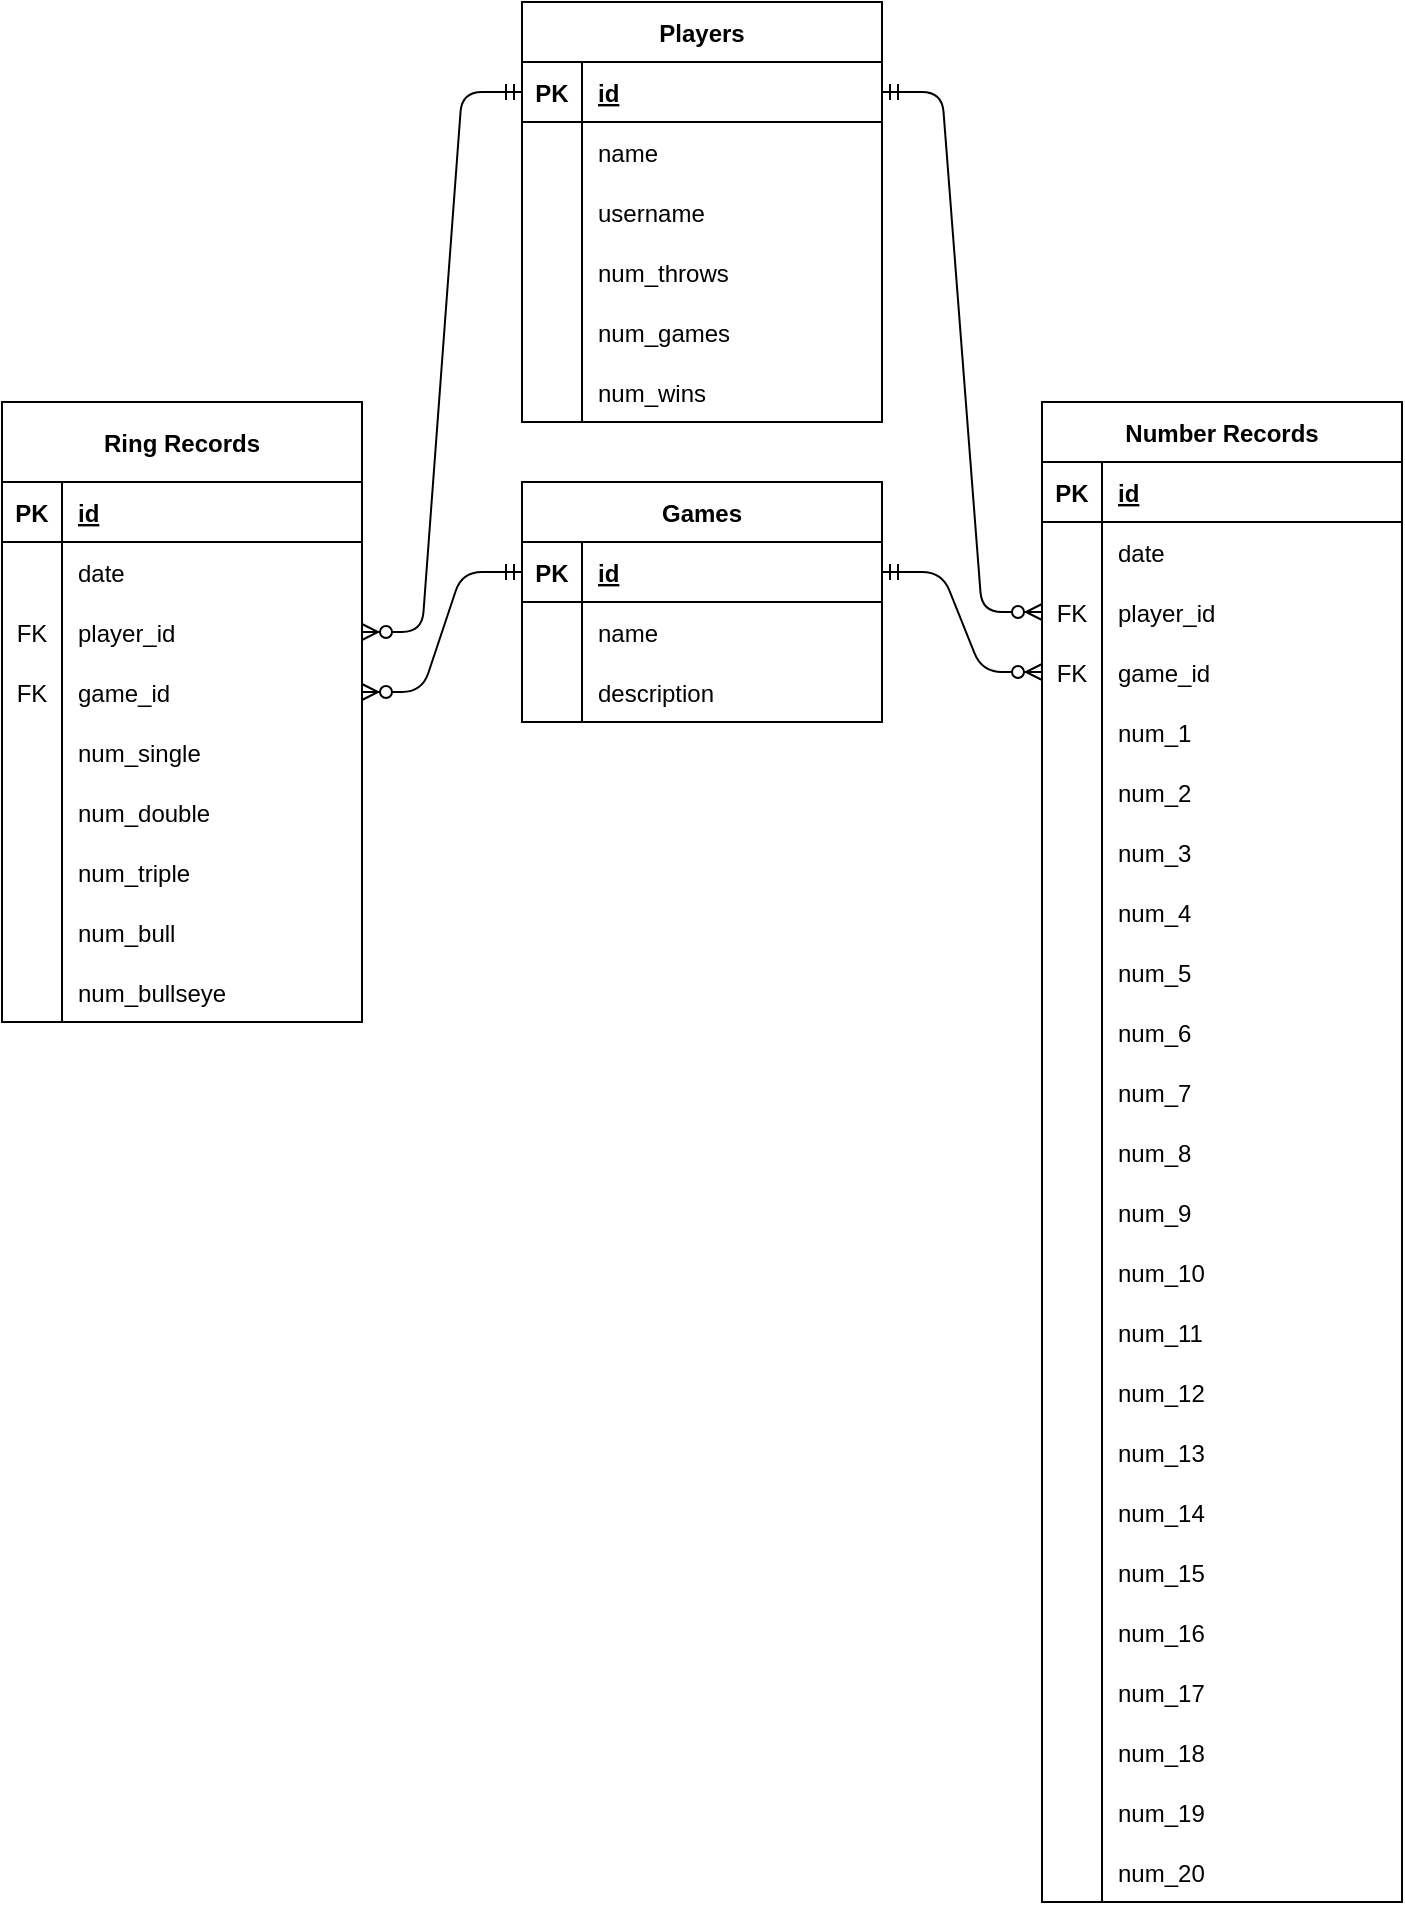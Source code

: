 <mxfile version="14.5.1" type="device" pages="16"><diagram id="_f9VeClwY3OPB7v_wyrC" name="Database"><mxGraphModel dx="1208" dy="471" grid="1" gridSize="10" guides="1" tooltips="1" connect="1" arrows="1" fold="1" page="1" pageScale="1" pageWidth="6000" pageHeight="3500" math="0" shadow="0"><root><mxCell id="-vaV8kbey0muYC3O1VtL-0"/><mxCell id="-vaV8kbey0muYC3O1VtL-1" parent="-vaV8kbey0muYC3O1VtL-0"/><mxCell id="ibVXHOQpaWUEi1Y6WDQd-13" value="Players" style="shape=table;startSize=30;container=1;collapsible=1;childLayout=tableLayout;fixedRows=1;rowLines=0;fontStyle=1;align=center;resizeLast=1;" parent="-vaV8kbey0muYC3O1VtL-1" vertex="1"><mxGeometry x="360" y="40" width="180" height="210" as="geometry"/></mxCell><mxCell id="ibVXHOQpaWUEi1Y6WDQd-14" value="" style="shape=partialRectangle;collapsible=0;dropTarget=0;pointerEvents=0;fillColor=none;top=0;left=0;bottom=1;right=0;points=[[0,0.5],[1,0.5]];portConstraint=eastwest;" parent="ibVXHOQpaWUEi1Y6WDQd-13" vertex="1"><mxGeometry y="30" width="180" height="30" as="geometry"/></mxCell><mxCell id="ibVXHOQpaWUEi1Y6WDQd-15" value="PK" style="shape=partialRectangle;connectable=0;fillColor=none;top=0;left=0;bottom=0;right=0;fontStyle=1;overflow=hidden;" parent="ibVXHOQpaWUEi1Y6WDQd-14" vertex="1"><mxGeometry width="30" height="30" as="geometry"/></mxCell><mxCell id="ibVXHOQpaWUEi1Y6WDQd-16" value="id" style="shape=partialRectangle;connectable=0;fillColor=none;top=0;left=0;bottom=0;right=0;align=left;spacingLeft=6;fontStyle=5;overflow=hidden;" parent="ibVXHOQpaWUEi1Y6WDQd-14" vertex="1"><mxGeometry x="30" width="150" height="30" as="geometry"/></mxCell><mxCell id="ibVXHOQpaWUEi1Y6WDQd-17" value="" style="shape=partialRectangle;collapsible=0;dropTarget=0;pointerEvents=0;fillColor=none;top=0;left=0;bottom=0;right=0;points=[[0,0.5],[1,0.5]];portConstraint=eastwest;" parent="ibVXHOQpaWUEi1Y6WDQd-13" vertex="1"><mxGeometry y="60" width="180" height="30" as="geometry"/></mxCell><mxCell id="ibVXHOQpaWUEi1Y6WDQd-18" value="" style="shape=partialRectangle;connectable=0;fillColor=none;top=0;left=0;bottom=0;right=0;editable=1;overflow=hidden;" parent="ibVXHOQpaWUEi1Y6WDQd-17" vertex="1"><mxGeometry width="30" height="30" as="geometry"/></mxCell><mxCell id="ibVXHOQpaWUEi1Y6WDQd-19" value="name" style="shape=partialRectangle;connectable=0;fillColor=none;top=0;left=0;bottom=0;right=0;align=left;spacingLeft=6;overflow=hidden;" parent="ibVXHOQpaWUEi1Y6WDQd-17" vertex="1"><mxGeometry x="30" width="150" height="30" as="geometry"/></mxCell><mxCell id="ibVXHOQpaWUEi1Y6WDQd-20" value="" style="shape=partialRectangle;collapsible=0;dropTarget=0;pointerEvents=0;fillColor=none;top=0;left=0;bottom=0;right=0;points=[[0,0.5],[1,0.5]];portConstraint=eastwest;" parent="ibVXHOQpaWUEi1Y6WDQd-13" vertex="1"><mxGeometry y="90" width="180" height="30" as="geometry"/></mxCell><mxCell id="ibVXHOQpaWUEi1Y6WDQd-21" value="" style="shape=partialRectangle;connectable=0;fillColor=none;top=0;left=0;bottom=0;right=0;editable=1;overflow=hidden;" parent="ibVXHOQpaWUEi1Y6WDQd-20" vertex="1"><mxGeometry width="30" height="30" as="geometry"/></mxCell><mxCell id="ibVXHOQpaWUEi1Y6WDQd-22" value="username" style="shape=partialRectangle;connectable=0;fillColor=none;top=0;left=0;bottom=0;right=0;align=left;spacingLeft=6;overflow=hidden;" parent="ibVXHOQpaWUEi1Y6WDQd-20" vertex="1"><mxGeometry x="30" width="150" height="30" as="geometry"/></mxCell><mxCell id="ibVXHOQpaWUEi1Y6WDQd-23" value="" style="shape=partialRectangle;collapsible=0;dropTarget=0;pointerEvents=0;fillColor=none;top=0;left=0;bottom=0;right=0;points=[[0,0.5],[1,0.5]];portConstraint=eastwest;" parent="ibVXHOQpaWUEi1Y6WDQd-13" vertex="1"><mxGeometry y="120" width="180" height="30" as="geometry"/></mxCell><mxCell id="ibVXHOQpaWUEi1Y6WDQd-24" value="" style="shape=partialRectangle;connectable=0;fillColor=none;top=0;left=0;bottom=0;right=0;editable=1;overflow=hidden;" parent="ibVXHOQpaWUEi1Y6WDQd-23" vertex="1"><mxGeometry width="30" height="30" as="geometry"/></mxCell><mxCell id="ibVXHOQpaWUEi1Y6WDQd-25" value="num_throws" style="shape=partialRectangle;connectable=0;fillColor=none;top=0;left=0;bottom=0;right=0;align=left;spacingLeft=6;overflow=hidden;" parent="ibVXHOQpaWUEi1Y6WDQd-23" vertex="1"><mxGeometry x="30" width="150" height="30" as="geometry"/></mxCell><mxCell id="ibVXHOQpaWUEi1Y6WDQd-128" value="" style="shape=partialRectangle;collapsible=0;dropTarget=0;pointerEvents=0;fillColor=none;top=0;left=0;bottom=0;right=0;points=[[0,0.5],[1,0.5]];portConstraint=eastwest;" parent="ibVXHOQpaWUEi1Y6WDQd-13" vertex="1"><mxGeometry y="150" width="180" height="30" as="geometry"/></mxCell><mxCell id="ibVXHOQpaWUEi1Y6WDQd-129" value="" style="shape=partialRectangle;connectable=0;fillColor=none;top=0;left=0;bottom=0;right=0;editable=1;overflow=hidden;" parent="ibVXHOQpaWUEi1Y6WDQd-128" vertex="1"><mxGeometry width="30" height="30" as="geometry"/></mxCell><mxCell id="ibVXHOQpaWUEi1Y6WDQd-130" value="num_games" style="shape=partialRectangle;connectable=0;fillColor=none;top=0;left=0;bottom=0;right=0;align=left;spacingLeft=6;overflow=hidden;" parent="ibVXHOQpaWUEi1Y6WDQd-128" vertex="1"><mxGeometry x="30" width="150" height="30" as="geometry"/></mxCell><mxCell id="JVYSdivO6Jp8tRbU2Oj2-0" value="" style="shape=partialRectangle;collapsible=0;dropTarget=0;pointerEvents=0;fillColor=none;top=0;left=0;bottom=0;right=0;points=[[0,0.5],[1,0.5]];portConstraint=eastwest;" parent="ibVXHOQpaWUEi1Y6WDQd-13" vertex="1"><mxGeometry y="180" width="180" height="30" as="geometry"/></mxCell><mxCell id="JVYSdivO6Jp8tRbU2Oj2-1" value="" style="shape=partialRectangle;connectable=0;fillColor=none;top=0;left=0;bottom=0;right=0;editable=1;overflow=hidden;" parent="JVYSdivO6Jp8tRbU2Oj2-0" vertex="1"><mxGeometry width="30" height="30" as="geometry"/></mxCell><mxCell id="JVYSdivO6Jp8tRbU2Oj2-2" value="num_wins" style="shape=partialRectangle;connectable=0;fillColor=none;top=0;left=0;bottom=0;right=0;align=left;spacingLeft=6;overflow=hidden;" parent="JVYSdivO6Jp8tRbU2Oj2-0" vertex="1"><mxGeometry x="30" width="150" height="30" as="geometry"/></mxCell><mxCell id="ibVXHOQpaWUEi1Y6WDQd-26" value="Ring Records" style="shape=table;startSize=40;container=1;collapsible=1;childLayout=tableLayout;fixedRows=1;rowLines=0;fontStyle=1;align=center;resizeLast=1;" parent="-vaV8kbey0muYC3O1VtL-1" vertex="1"><mxGeometry x="100" y="240" width="180" height="310" as="geometry"/></mxCell><mxCell id="ibVXHOQpaWUEi1Y6WDQd-27" value="" style="shape=partialRectangle;collapsible=0;dropTarget=0;pointerEvents=0;fillColor=none;top=0;left=0;bottom=1;right=0;points=[[0,0.5],[1,0.5]];portConstraint=eastwest;" parent="ibVXHOQpaWUEi1Y6WDQd-26" vertex="1"><mxGeometry y="40" width="180" height="30" as="geometry"/></mxCell><mxCell id="ibVXHOQpaWUEi1Y6WDQd-28" value="PK" style="shape=partialRectangle;connectable=0;fillColor=none;top=0;left=0;bottom=0;right=0;fontStyle=1;overflow=hidden;" parent="ibVXHOQpaWUEi1Y6WDQd-27" vertex="1"><mxGeometry width="30" height="30" as="geometry"/></mxCell><mxCell id="ibVXHOQpaWUEi1Y6WDQd-29" value="id" style="shape=partialRectangle;connectable=0;fillColor=none;top=0;left=0;bottom=0;right=0;align=left;spacingLeft=6;fontStyle=5;overflow=hidden;" parent="ibVXHOQpaWUEi1Y6WDQd-27" vertex="1"><mxGeometry x="30" width="150" height="30" as="geometry"/></mxCell><mxCell id="ibVXHOQpaWUEi1Y6WDQd-30" value="" style="shape=partialRectangle;collapsible=0;dropTarget=0;pointerEvents=0;fillColor=none;top=0;left=0;bottom=0;right=0;points=[[0,0.5],[1,0.5]];portConstraint=eastwest;" parent="ibVXHOQpaWUEi1Y6WDQd-26" vertex="1"><mxGeometry y="70" width="180" height="30" as="geometry"/></mxCell><mxCell id="ibVXHOQpaWUEi1Y6WDQd-31" value="" style="shape=partialRectangle;connectable=0;fillColor=none;top=0;left=0;bottom=0;right=0;editable=1;overflow=hidden;" parent="ibVXHOQpaWUEi1Y6WDQd-30" vertex="1"><mxGeometry width="30" height="30" as="geometry"/></mxCell><mxCell id="ibVXHOQpaWUEi1Y6WDQd-32" value="date" style="shape=partialRectangle;connectable=0;fillColor=none;top=0;left=0;bottom=0;right=0;align=left;spacingLeft=6;overflow=hidden;" parent="ibVXHOQpaWUEi1Y6WDQd-30" vertex="1"><mxGeometry x="30" width="150" height="30" as="geometry"/></mxCell><mxCell id="ibVXHOQpaWUEi1Y6WDQd-33" value="" style="shape=partialRectangle;collapsible=0;dropTarget=0;pointerEvents=0;fillColor=none;top=0;left=0;bottom=0;right=0;points=[[0,0.5],[1,0.5]];portConstraint=eastwest;" parent="ibVXHOQpaWUEi1Y6WDQd-26" vertex="1"><mxGeometry y="100" width="180" height="30" as="geometry"/></mxCell><mxCell id="ibVXHOQpaWUEi1Y6WDQd-34" value="FK" style="shape=partialRectangle;connectable=0;fillColor=none;top=0;left=0;bottom=0;right=0;editable=1;overflow=hidden;" parent="ibVXHOQpaWUEi1Y6WDQd-33" vertex="1"><mxGeometry width="30" height="30" as="geometry"/></mxCell><mxCell id="ibVXHOQpaWUEi1Y6WDQd-35" value="player_id" style="shape=partialRectangle;connectable=0;fillColor=none;top=0;left=0;bottom=0;right=0;align=left;spacingLeft=6;overflow=hidden;" parent="ibVXHOQpaWUEi1Y6WDQd-33" vertex="1"><mxGeometry x="30" width="150" height="30" as="geometry"/></mxCell><mxCell id="ibVXHOQpaWUEi1Y6WDQd-36" value="" style="shape=partialRectangle;collapsible=0;dropTarget=0;pointerEvents=0;fillColor=none;top=0;left=0;bottom=0;right=0;points=[[0,0.5],[1,0.5]];portConstraint=eastwest;" parent="ibVXHOQpaWUEi1Y6WDQd-26" vertex="1"><mxGeometry y="130" width="180" height="30" as="geometry"/></mxCell><mxCell id="ibVXHOQpaWUEi1Y6WDQd-37" value="FK" style="shape=partialRectangle;connectable=0;fillColor=none;top=0;left=0;bottom=0;right=0;editable=1;overflow=hidden;" parent="ibVXHOQpaWUEi1Y6WDQd-36" vertex="1"><mxGeometry width="30" height="30" as="geometry"/></mxCell><mxCell id="ibVXHOQpaWUEi1Y6WDQd-38" value="game_id" style="shape=partialRectangle;connectable=0;fillColor=none;top=0;left=0;bottom=0;right=0;align=left;spacingLeft=6;overflow=hidden;" parent="ibVXHOQpaWUEi1Y6WDQd-36" vertex="1"><mxGeometry x="30" width="150" height="30" as="geometry"/></mxCell><mxCell id="ibVXHOQpaWUEi1Y6WDQd-39" value="" style="shape=partialRectangle;collapsible=0;dropTarget=0;pointerEvents=0;fillColor=none;top=0;left=0;bottom=0;right=0;points=[[0,0.5],[1,0.5]];portConstraint=eastwest;" parent="ibVXHOQpaWUEi1Y6WDQd-26" vertex="1"><mxGeometry y="160" width="180" height="30" as="geometry"/></mxCell><mxCell id="ibVXHOQpaWUEi1Y6WDQd-40" value="" style="shape=partialRectangle;connectable=0;fillColor=none;top=0;left=0;bottom=0;right=0;editable=1;overflow=hidden;" parent="ibVXHOQpaWUEi1Y6WDQd-39" vertex="1"><mxGeometry width="30" height="30" as="geometry"/></mxCell><mxCell id="ibVXHOQpaWUEi1Y6WDQd-41" value="num_single" style="shape=partialRectangle;connectable=0;fillColor=none;top=0;left=0;bottom=0;right=0;align=left;spacingLeft=6;overflow=hidden;" parent="ibVXHOQpaWUEi1Y6WDQd-39" vertex="1"><mxGeometry x="30" width="150" height="30" as="geometry"/></mxCell><mxCell id="ibVXHOQpaWUEi1Y6WDQd-42" value="" style="shape=partialRectangle;collapsible=0;dropTarget=0;pointerEvents=0;fillColor=none;top=0;left=0;bottom=0;right=0;points=[[0,0.5],[1,0.5]];portConstraint=eastwest;" parent="ibVXHOQpaWUEi1Y6WDQd-26" vertex="1"><mxGeometry y="190" width="180" height="30" as="geometry"/></mxCell><mxCell id="ibVXHOQpaWUEi1Y6WDQd-43" value="" style="shape=partialRectangle;connectable=0;fillColor=none;top=0;left=0;bottom=0;right=0;editable=1;overflow=hidden;" parent="ibVXHOQpaWUEi1Y6WDQd-42" vertex="1"><mxGeometry width="30" height="30" as="geometry"/></mxCell><mxCell id="ibVXHOQpaWUEi1Y6WDQd-44" value="num_double" style="shape=partialRectangle;connectable=0;fillColor=none;top=0;left=0;bottom=0;right=0;align=left;spacingLeft=6;overflow=hidden;" parent="ibVXHOQpaWUEi1Y6WDQd-42" vertex="1"><mxGeometry x="30" width="150" height="30" as="geometry"/></mxCell><mxCell id="ibVXHOQpaWUEi1Y6WDQd-131" value="" style="shape=partialRectangle;collapsible=0;dropTarget=0;pointerEvents=0;fillColor=none;top=0;left=0;bottom=0;right=0;points=[[0,0.5],[1,0.5]];portConstraint=eastwest;" parent="ibVXHOQpaWUEi1Y6WDQd-26" vertex="1"><mxGeometry y="220" width="180" height="30" as="geometry"/></mxCell><mxCell id="ibVXHOQpaWUEi1Y6WDQd-132" value="" style="shape=partialRectangle;connectable=0;fillColor=none;top=0;left=0;bottom=0;right=0;editable=1;overflow=hidden;" parent="ibVXHOQpaWUEi1Y6WDQd-131" vertex="1"><mxGeometry width="30" height="30" as="geometry"/></mxCell><mxCell id="ibVXHOQpaWUEi1Y6WDQd-133" value="num_triple" style="shape=partialRectangle;connectable=0;fillColor=none;top=0;left=0;bottom=0;right=0;align=left;spacingLeft=6;overflow=hidden;" parent="ibVXHOQpaWUEi1Y6WDQd-131" vertex="1"><mxGeometry x="30" width="150" height="30" as="geometry"/></mxCell><mxCell id="ibVXHOQpaWUEi1Y6WDQd-156" value="" style="shape=partialRectangle;collapsible=0;dropTarget=0;pointerEvents=0;fillColor=none;top=0;left=0;bottom=0;right=0;points=[[0,0.5],[1,0.5]];portConstraint=eastwest;" parent="ibVXHOQpaWUEi1Y6WDQd-26" vertex="1"><mxGeometry y="250" width="180" height="30" as="geometry"/></mxCell><mxCell id="ibVXHOQpaWUEi1Y6WDQd-157" value="" style="shape=partialRectangle;connectable=0;fillColor=none;top=0;left=0;bottom=0;right=0;editable=1;overflow=hidden;" parent="ibVXHOQpaWUEi1Y6WDQd-156" vertex="1"><mxGeometry width="30" height="30" as="geometry"/></mxCell><mxCell id="ibVXHOQpaWUEi1Y6WDQd-158" value="num_bull" style="shape=partialRectangle;connectable=0;fillColor=none;top=0;left=0;bottom=0;right=0;align=left;spacingLeft=6;overflow=hidden;" parent="ibVXHOQpaWUEi1Y6WDQd-156" vertex="1"><mxGeometry x="30" width="150" height="30" as="geometry"/></mxCell><mxCell id="ibVXHOQpaWUEi1Y6WDQd-159" value="" style="shape=partialRectangle;collapsible=0;dropTarget=0;pointerEvents=0;fillColor=none;top=0;left=0;bottom=0;right=0;points=[[0,0.5],[1,0.5]];portConstraint=eastwest;" parent="ibVXHOQpaWUEi1Y6WDQd-26" vertex="1"><mxGeometry y="280" width="180" height="30" as="geometry"/></mxCell><mxCell id="ibVXHOQpaWUEi1Y6WDQd-160" value="" style="shape=partialRectangle;connectable=0;fillColor=none;top=0;left=0;bottom=0;right=0;editable=1;overflow=hidden;" parent="ibVXHOQpaWUEi1Y6WDQd-159" vertex="1"><mxGeometry width="30" height="30" as="geometry"/></mxCell><mxCell id="ibVXHOQpaWUEi1Y6WDQd-161" value="num_bullseye" style="shape=partialRectangle;connectable=0;fillColor=none;top=0;left=0;bottom=0;right=0;align=left;spacingLeft=6;overflow=hidden;" parent="ibVXHOQpaWUEi1Y6WDQd-159" vertex="1"><mxGeometry x="30" width="150" height="30" as="geometry"/></mxCell><mxCell id="ibVXHOQpaWUEi1Y6WDQd-45" value="Number Records" style="shape=table;startSize=30;container=1;collapsible=1;childLayout=tableLayout;fixedRows=1;rowLines=0;fontStyle=1;align=center;resizeLast=1;" parent="-vaV8kbey0muYC3O1VtL-1" vertex="1"><mxGeometry x="620" y="240" width="180" height="750" as="geometry"/></mxCell><mxCell id="ibVXHOQpaWUEi1Y6WDQd-46" value="" style="shape=partialRectangle;collapsible=0;dropTarget=0;pointerEvents=0;fillColor=none;top=0;left=0;bottom=1;right=0;points=[[0,0.5],[1,0.5]];portConstraint=eastwest;" parent="ibVXHOQpaWUEi1Y6WDQd-45" vertex="1"><mxGeometry y="30" width="180" height="30" as="geometry"/></mxCell><mxCell id="ibVXHOQpaWUEi1Y6WDQd-47" value="PK" style="shape=partialRectangle;connectable=0;fillColor=none;top=0;left=0;bottom=0;right=0;fontStyle=1;overflow=hidden;" parent="ibVXHOQpaWUEi1Y6WDQd-46" vertex="1"><mxGeometry width="30" height="30" as="geometry"/></mxCell><mxCell id="ibVXHOQpaWUEi1Y6WDQd-48" value="id" style="shape=partialRectangle;connectable=0;fillColor=none;top=0;left=0;bottom=0;right=0;align=left;spacingLeft=6;fontStyle=5;overflow=hidden;" parent="ibVXHOQpaWUEi1Y6WDQd-46" vertex="1"><mxGeometry x="30" width="150" height="30" as="geometry"/></mxCell><mxCell id="ibVXHOQpaWUEi1Y6WDQd-49" value="" style="shape=partialRectangle;collapsible=0;dropTarget=0;pointerEvents=0;fillColor=none;top=0;left=0;bottom=0;right=0;points=[[0,0.5],[1,0.5]];portConstraint=eastwest;" parent="ibVXHOQpaWUEi1Y6WDQd-45" vertex="1"><mxGeometry y="60" width="180" height="30" as="geometry"/></mxCell><mxCell id="ibVXHOQpaWUEi1Y6WDQd-50" value="" style="shape=partialRectangle;connectable=0;fillColor=none;top=0;left=0;bottom=0;right=0;editable=1;overflow=hidden;" parent="ibVXHOQpaWUEi1Y6WDQd-49" vertex="1"><mxGeometry width="30" height="30" as="geometry"/></mxCell><mxCell id="ibVXHOQpaWUEi1Y6WDQd-51" value="date" style="shape=partialRectangle;connectable=0;fillColor=none;top=0;left=0;bottom=0;right=0;align=left;spacingLeft=6;overflow=hidden;" parent="ibVXHOQpaWUEi1Y6WDQd-49" vertex="1"><mxGeometry x="30" width="150" height="30" as="geometry"/></mxCell><mxCell id="ibVXHOQpaWUEi1Y6WDQd-52" value="" style="shape=partialRectangle;collapsible=0;dropTarget=0;pointerEvents=0;fillColor=none;top=0;left=0;bottom=0;right=0;points=[[0,0.5],[1,0.5]];portConstraint=eastwest;" parent="ibVXHOQpaWUEi1Y6WDQd-45" vertex="1"><mxGeometry y="90" width="180" height="30" as="geometry"/></mxCell><mxCell id="ibVXHOQpaWUEi1Y6WDQd-53" value="FK" style="shape=partialRectangle;connectable=0;fillColor=none;top=0;left=0;bottom=0;right=0;editable=1;overflow=hidden;" parent="ibVXHOQpaWUEi1Y6WDQd-52" vertex="1"><mxGeometry width="30" height="30" as="geometry"/></mxCell><mxCell id="ibVXHOQpaWUEi1Y6WDQd-54" value="player_id" style="shape=partialRectangle;connectable=0;fillColor=none;top=0;left=0;bottom=0;right=0;align=left;spacingLeft=6;overflow=hidden;" parent="ibVXHOQpaWUEi1Y6WDQd-52" vertex="1"><mxGeometry x="30" width="150" height="30" as="geometry"/></mxCell><mxCell id="ibVXHOQpaWUEi1Y6WDQd-55" value="" style="shape=partialRectangle;collapsible=0;dropTarget=0;pointerEvents=0;fillColor=none;top=0;left=0;bottom=0;right=0;points=[[0,0.5],[1,0.5]];portConstraint=eastwest;" parent="ibVXHOQpaWUEi1Y6WDQd-45" vertex="1"><mxGeometry y="120" width="180" height="30" as="geometry"/></mxCell><mxCell id="ibVXHOQpaWUEi1Y6WDQd-56" value="FK" style="shape=partialRectangle;connectable=0;fillColor=none;top=0;left=0;bottom=0;right=0;editable=1;overflow=hidden;" parent="ibVXHOQpaWUEi1Y6WDQd-55" vertex="1"><mxGeometry width="30" height="30" as="geometry"/></mxCell><mxCell id="ibVXHOQpaWUEi1Y6WDQd-57" value="game_id" style="shape=partialRectangle;connectable=0;fillColor=none;top=0;left=0;bottom=0;right=0;align=left;spacingLeft=6;overflow=hidden;" parent="ibVXHOQpaWUEi1Y6WDQd-55" vertex="1"><mxGeometry x="30" width="150" height="30" as="geometry"/></mxCell><mxCell id="ibVXHOQpaWUEi1Y6WDQd-58" value="" style="shape=partialRectangle;collapsible=0;dropTarget=0;pointerEvents=0;fillColor=none;top=0;left=0;bottom=0;right=0;points=[[0,0.5],[1,0.5]];portConstraint=eastwest;" parent="ibVXHOQpaWUEi1Y6WDQd-45" vertex="1"><mxGeometry y="150" width="180" height="30" as="geometry"/></mxCell><mxCell id="ibVXHOQpaWUEi1Y6WDQd-59" value="" style="shape=partialRectangle;connectable=0;fillColor=none;top=0;left=0;bottom=0;right=0;editable=1;overflow=hidden;" parent="ibVXHOQpaWUEi1Y6WDQd-58" vertex="1"><mxGeometry width="30" height="30" as="geometry"/></mxCell><mxCell id="ibVXHOQpaWUEi1Y6WDQd-60" value="num_1" style="shape=partialRectangle;connectable=0;fillColor=none;top=0;left=0;bottom=0;right=0;align=left;spacingLeft=6;overflow=hidden;" parent="ibVXHOQpaWUEi1Y6WDQd-58" vertex="1"><mxGeometry x="30" width="150" height="30" as="geometry"/></mxCell><mxCell id="ibVXHOQpaWUEi1Y6WDQd-61" value="" style="shape=partialRectangle;collapsible=0;dropTarget=0;pointerEvents=0;fillColor=none;top=0;left=0;bottom=0;right=0;points=[[0,0.5],[1,0.5]];portConstraint=eastwest;" parent="ibVXHOQpaWUEi1Y6WDQd-45" vertex="1"><mxGeometry y="180" width="180" height="30" as="geometry"/></mxCell><mxCell id="ibVXHOQpaWUEi1Y6WDQd-62" value="" style="shape=partialRectangle;connectable=0;fillColor=none;top=0;left=0;bottom=0;right=0;editable=1;overflow=hidden;" parent="ibVXHOQpaWUEi1Y6WDQd-61" vertex="1"><mxGeometry width="30" height="30" as="geometry"/></mxCell><mxCell id="ibVXHOQpaWUEi1Y6WDQd-63" value="num_2" style="shape=partialRectangle;connectable=0;fillColor=none;top=0;left=0;bottom=0;right=0;align=left;spacingLeft=6;overflow=hidden;" parent="ibVXHOQpaWUEi1Y6WDQd-61" vertex="1"><mxGeometry x="30" width="150" height="30" as="geometry"/></mxCell><mxCell id="ibVXHOQpaWUEi1Y6WDQd-64" value="" style="shape=partialRectangle;collapsible=0;dropTarget=0;pointerEvents=0;fillColor=none;top=0;left=0;bottom=0;right=0;points=[[0,0.5],[1,0.5]];portConstraint=eastwest;" parent="ibVXHOQpaWUEi1Y6WDQd-45" vertex="1"><mxGeometry y="210" width="180" height="30" as="geometry"/></mxCell><mxCell id="ibVXHOQpaWUEi1Y6WDQd-65" value="" style="shape=partialRectangle;connectable=0;fillColor=none;top=0;left=0;bottom=0;right=0;editable=1;overflow=hidden;" parent="ibVXHOQpaWUEi1Y6WDQd-64" vertex="1"><mxGeometry width="30" height="30" as="geometry"/></mxCell><mxCell id="ibVXHOQpaWUEi1Y6WDQd-66" value="num_3" style="shape=partialRectangle;connectable=0;fillColor=none;top=0;left=0;bottom=0;right=0;align=left;spacingLeft=6;overflow=hidden;" parent="ibVXHOQpaWUEi1Y6WDQd-64" vertex="1"><mxGeometry x="30" width="150" height="30" as="geometry"/></mxCell><mxCell id="ibVXHOQpaWUEi1Y6WDQd-67" value="" style="shape=partialRectangle;collapsible=0;dropTarget=0;pointerEvents=0;fillColor=none;top=0;left=0;bottom=0;right=0;points=[[0,0.5],[1,0.5]];portConstraint=eastwest;" parent="ibVXHOQpaWUEi1Y6WDQd-45" vertex="1"><mxGeometry y="240" width="180" height="30" as="geometry"/></mxCell><mxCell id="ibVXHOQpaWUEi1Y6WDQd-68" value="" style="shape=partialRectangle;connectable=0;fillColor=none;top=0;left=0;bottom=0;right=0;editable=1;overflow=hidden;" parent="ibVXHOQpaWUEi1Y6WDQd-67" vertex="1"><mxGeometry width="30" height="30" as="geometry"/></mxCell><mxCell id="ibVXHOQpaWUEi1Y6WDQd-69" value="num_4" style="shape=partialRectangle;connectable=0;fillColor=none;top=0;left=0;bottom=0;right=0;align=left;spacingLeft=6;overflow=hidden;" parent="ibVXHOQpaWUEi1Y6WDQd-67" vertex="1"><mxGeometry x="30" width="150" height="30" as="geometry"/></mxCell><mxCell id="ibVXHOQpaWUEi1Y6WDQd-70" value="" style="shape=partialRectangle;collapsible=0;dropTarget=0;pointerEvents=0;fillColor=none;top=0;left=0;bottom=0;right=0;points=[[0,0.5],[1,0.5]];portConstraint=eastwest;" parent="ibVXHOQpaWUEi1Y6WDQd-45" vertex="1"><mxGeometry y="270" width="180" height="30" as="geometry"/></mxCell><mxCell id="ibVXHOQpaWUEi1Y6WDQd-71" value="" style="shape=partialRectangle;connectable=0;fillColor=none;top=0;left=0;bottom=0;right=0;editable=1;overflow=hidden;" parent="ibVXHOQpaWUEi1Y6WDQd-70" vertex="1"><mxGeometry width="30" height="30" as="geometry"/></mxCell><mxCell id="ibVXHOQpaWUEi1Y6WDQd-72" value="num_5" style="shape=partialRectangle;connectable=0;fillColor=none;top=0;left=0;bottom=0;right=0;align=left;spacingLeft=6;overflow=hidden;" parent="ibVXHOQpaWUEi1Y6WDQd-70" vertex="1"><mxGeometry x="30" width="150" height="30" as="geometry"/></mxCell><mxCell id="ibVXHOQpaWUEi1Y6WDQd-73" value="" style="shape=partialRectangle;collapsible=0;dropTarget=0;pointerEvents=0;fillColor=none;top=0;left=0;bottom=0;right=0;points=[[0,0.5],[1,0.5]];portConstraint=eastwest;" parent="ibVXHOQpaWUEi1Y6WDQd-45" vertex="1"><mxGeometry y="300" width="180" height="30" as="geometry"/></mxCell><mxCell id="ibVXHOQpaWUEi1Y6WDQd-74" value="" style="shape=partialRectangle;connectable=0;fillColor=none;top=0;left=0;bottom=0;right=0;editable=1;overflow=hidden;" parent="ibVXHOQpaWUEi1Y6WDQd-73" vertex="1"><mxGeometry width="30" height="30" as="geometry"/></mxCell><mxCell id="ibVXHOQpaWUEi1Y6WDQd-75" value="num_6" style="shape=partialRectangle;connectable=0;fillColor=none;top=0;left=0;bottom=0;right=0;align=left;spacingLeft=6;overflow=hidden;" parent="ibVXHOQpaWUEi1Y6WDQd-73" vertex="1"><mxGeometry x="30" width="150" height="30" as="geometry"/></mxCell><mxCell id="ibVXHOQpaWUEi1Y6WDQd-76" value="" style="shape=partialRectangle;collapsible=0;dropTarget=0;pointerEvents=0;fillColor=none;top=0;left=0;bottom=0;right=0;points=[[0,0.5],[1,0.5]];portConstraint=eastwest;" parent="ibVXHOQpaWUEi1Y6WDQd-45" vertex="1"><mxGeometry y="330" width="180" height="30" as="geometry"/></mxCell><mxCell id="ibVXHOQpaWUEi1Y6WDQd-77" value="" style="shape=partialRectangle;connectable=0;fillColor=none;top=0;left=0;bottom=0;right=0;editable=1;overflow=hidden;" parent="ibVXHOQpaWUEi1Y6WDQd-76" vertex="1"><mxGeometry width="30" height="30" as="geometry"/></mxCell><mxCell id="ibVXHOQpaWUEi1Y6WDQd-78" value="num_7" style="shape=partialRectangle;connectable=0;fillColor=none;top=0;left=0;bottom=0;right=0;align=left;spacingLeft=6;overflow=hidden;" parent="ibVXHOQpaWUEi1Y6WDQd-76" vertex="1"><mxGeometry x="30" width="150" height="30" as="geometry"/></mxCell><mxCell id="ibVXHOQpaWUEi1Y6WDQd-79" value="" style="shape=partialRectangle;collapsible=0;dropTarget=0;pointerEvents=0;fillColor=none;top=0;left=0;bottom=0;right=0;points=[[0,0.5],[1,0.5]];portConstraint=eastwest;" parent="ibVXHOQpaWUEi1Y6WDQd-45" vertex="1"><mxGeometry y="360" width="180" height="30" as="geometry"/></mxCell><mxCell id="ibVXHOQpaWUEi1Y6WDQd-80" value="" style="shape=partialRectangle;connectable=0;fillColor=none;top=0;left=0;bottom=0;right=0;editable=1;overflow=hidden;" parent="ibVXHOQpaWUEi1Y6WDQd-79" vertex="1"><mxGeometry width="30" height="30" as="geometry"/></mxCell><mxCell id="ibVXHOQpaWUEi1Y6WDQd-81" value="num_8" style="shape=partialRectangle;connectable=0;fillColor=none;top=0;left=0;bottom=0;right=0;align=left;spacingLeft=6;overflow=hidden;" parent="ibVXHOQpaWUEi1Y6WDQd-79" vertex="1"><mxGeometry x="30" width="150" height="30" as="geometry"/></mxCell><mxCell id="ibVXHOQpaWUEi1Y6WDQd-82" value="" style="shape=partialRectangle;collapsible=0;dropTarget=0;pointerEvents=0;fillColor=none;top=0;left=0;bottom=0;right=0;points=[[0,0.5],[1,0.5]];portConstraint=eastwest;" parent="ibVXHOQpaWUEi1Y6WDQd-45" vertex="1"><mxGeometry y="390" width="180" height="30" as="geometry"/></mxCell><mxCell id="ibVXHOQpaWUEi1Y6WDQd-83" value="" style="shape=partialRectangle;connectable=0;fillColor=none;top=0;left=0;bottom=0;right=0;editable=1;overflow=hidden;" parent="ibVXHOQpaWUEi1Y6WDQd-82" vertex="1"><mxGeometry width="30" height="30" as="geometry"/></mxCell><mxCell id="ibVXHOQpaWUEi1Y6WDQd-84" value="num_9" style="shape=partialRectangle;connectable=0;fillColor=none;top=0;left=0;bottom=0;right=0;align=left;spacingLeft=6;overflow=hidden;" parent="ibVXHOQpaWUEi1Y6WDQd-82" vertex="1"><mxGeometry x="30" width="150" height="30" as="geometry"/></mxCell><mxCell id="ibVXHOQpaWUEi1Y6WDQd-85" value="" style="shape=partialRectangle;collapsible=0;dropTarget=0;pointerEvents=0;fillColor=none;top=0;left=0;bottom=0;right=0;points=[[0,0.5],[1,0.5]];portConstraint=eastwest;" parent="ibVXHOQpaWUEi1Y6WDQd-45" vertex="1"><mxGeometry y="420" width="180" height="30" as="geometry"/></mxCell><mxCell id="ibVXHOQpaWUEi1Y6WDQd-86" value="" style="shape=partialRectangle;connectable=0;fillColor=none;top=0;left=0;bottom=0;right=0;editable=1;overflow=hidden;" parent="ibVXHOQpaWUEi1Y6WDQd-85" vertex="1"><mxGeometry width="30" height="30" as="geometry"/></mxCell><mxCell id="ibVXHOQpaWUEi1Y6WDQd-87" value="num_10" style="shape=partialRectangle;connectable=0;fillColor=none;top=0;left=0;bottom=0;right=0;align=left;spacingLeft=6;overflow=hidden;" parent="ibVXHOQpaWUEi1Y6WDQd-85" vertex="1"><mxGeometry x="30" width="150" height="30" as="geometry"/></mxCell><mxCell id="ibVXHOQpaWUEi1Y6WDQd-88" value="" style="shape=partialRectangle;collapsible=0;dropTarget=0;pointerEvents=0;fillColor=none;top=0;left=0;bottom=0;right=0;points=[[0,0.5],[1,0.5]];portConstraint=eastwest;" parent="ibVXHOQpaWUEi1Y6WDQd-45" vertex="1"><mxGeometry y="450" width="180" height="30" as="geometry"/></mxCell><mxCell id="ibVXHOQpaWUEi1Y6WDQd-89" value="" style="shape=partialRectangle;connectable=0;fillColor=none;top=0;left=0;bottom=0;right=0;editable=1;overflow=hidden;" parent="ibVXHOQpaWUEi1Y6WDQd-88" vertex="1"><mxGeometry width="30" height="30" as="geometry"/></mxCell><mxCell id="ibVXHOQpaWUEi1Y6WDQd-90" value="num_11" style="shape=partialRectangle;connectable=0;fillColor=none;top=0;left=0;bottom=0;right=0;align=left;spacingLeft=6;overflow=hidden;" parent="ibVXHOQpaWUEi1Y6WDQd-88" vertex="1"><mxGeometry x="30" width="150" height="30" as="geometry"/></mxCell><mxCell id="ibVXHOQpaWUEi1Y6WDQd-91" value="" style="shape=partialRectangle;collapsible=0;dropTarget=0;pointerEvents=0;fillColor=none;top=0;left=0;bottom=0;right=0;points=[[0,0.5],[1,0.5]];portConstraint=eastwest;" parent="ibVXHOQpaWUEi1Y6WDQd-45" vertex="1"><mxGeometry y="480" width="180" height="30" as="geometry"/></mxCell><mxCell id="ibVXHOQpaWUEi1Y6WDQd-92" value="" style="shape=partialRectangle;connectable=0;fillColor=none;top=0;left=0;bottom=0;right=0;editable=1;overflow=hidden;" parent="ibVXHOQpaWUEi1Y6WDQd-91" vertex="1"><mxGeometry width="30" height="30" as="geometry"/></mxCell><mxCell id="ibVXHOQpaWUEi1Y6WDQd-93" value="num_12" style="shape=partialRectangle;connectable=0;fillColor=none;top=0;left=0;bottom=0;right=0;align=left;spacingLeft=6;overflow=hidden;" parent="ibVXHOQpaWUEi1Y6WDQd-91" vertex="1"><mxGeometry x="30" width="150" height="30" as="geometry"/></mxCell><mxCell id="ibVXHOQpaWUEi1Y6WDQd-94" value="" style="shape=partialRectangle;collapsible=0;dropTarget=0;pointerEvents=0;fillColor=none;top=0;left=0;bottom=0;right=0;points=[[0,0.5],[1,0.5]];portConstraint=eastwest;" parent="ibVXHOQpaWUEi1Y6WDQd-45" vertex="1"><mxGeometry y="510" width="180" height="30" as="geometry"/></mxCell><mxCell id="ibVXHOQpaWUEi1Y6WDQd-95" value="" style="shape=partialRectangle;connectable=0;fillColor=none;top=0;left=0;bottom=0;right=0;editable=1;overflow=hidden;" parent="ibVXHOQpaWUEi1Y6WDQd-94" vertex="1"><mxGeometry width="30" height="30" as="geometry"/></mxCell><mxCell id="ibVXHOQpaWUEi1Y6WDQd-96" value="num_13" style="shape=partialRectangle;connectable=0;fillColor=none;top=0;left=0;bottom=0;right=0;align=left;spacingLeft=6;overflow=hidden;" parent="ibVXHOQpaWUEi1Y6WDQd-94" vertex="1"><mxGeometry x="30" width="150" height="30" as="geometry"/></mxCell><mxCell id="ibVXHOQpaWUEi1Y6WDQd-97" value="" style="shape=partialRectangle;collapsible=0;dropTarget=0;pointerEvents=0;fillColor=none;top=0;left=0;bottom=0;right=0;points=[[0,0.5],[1,0.5]];portConstraint=eastwest;" parent="ibVXHOQpaWUEi1Y6WDQd-45" vertex="1"><mxGeometry y="540" width="180" height="30" as="geometry"/></mxCell><mxCell id="ibVXHOQpaWUEi1Y6WDQd-98" value="" style="shape=partialRectangle;connectable=0;fillColor=none;top=0;left=0;bottom=0;right=0;editable=1;overflow=hidden;" parent="ibVXHOQpaWUEi1Y6WDQd-97" vertex="1"><mxGeometry width="30" height="30" as="geometry"/></mxCell><mxCell id="ibVXHOQpaWUEi1Y6WDQd-99" value="num_14" style="shape=partialRectangle;connectable=0;fillColor=none;top=0;left=0;bottom=0;right=0;align=left;spacingLeft=6;overflow=hidden;" parent="ibVXHOQpaWUEi1Y6WDQd-97" vertex="1"><mxGeometry x="30" width="150" height="30" as="geometry"/></mxCell><mxCell id="ibVXHOQpaWUEi1Y6WDQd-100" value="" style="shape=partialRectangle;collapsible=0;dropTarget=0;pointerEvents=0;fillColor=none;top=0;left=0;bottom=0;right=0;points=[[0,0.5],[1,0.5]];portConstraint=eastwest;" parent="ibVXHOQpaWUEi1Y6WDQd-45" vertex="1"><mxGeometry y="570" width="180" height="30" as="geometry"/></mxCell><mxCell id="ibVXHOQpaWUEi1Y6WDQd-101" value="" style="shape=partialRectangle;connectable=0;fillColor=none;top=0;left=0;bottom=0;right=0;editable=1;overflow=hidden;" parent="ibVXHOQpaWUEi1Y6WDQd-100" vertex="1"><mxGeometry width="30" height="30" as="geometry"/></mxCell><mxCell id="ibVXHOQpaWUEi1Y6WDQd-102" value="num_15" style="shape=partialRectangle;connectable=0;fillColor=none;top=0;left=0;bottom=0;right=0;align=left;spacingLeft=6;overflow=hidden;" parent="ibVXHOQpaWUEi1Y6WDQd-100" vertex="1"><mxGeometry x="30" width="150" height="30" as="geometry"/></mxCell><mxCell id="ibVXHOQpaWUEi1Y6WDQd-103" value="" style="shape=partialRectangle;collapsible=0;dropTarget=0;pointerEvents=0;fillColor=none;top=0;left=0;bottom=0;right=0;points=[[0,0.5],[1,0.5]];portConstraint=eastwest;" parent="ibVXHOQpaWUEi1Y6WDQd-45" vertex="1"><mxGeometry y="600" width="180" height="30" as="geometry"/></mxCell><mxCell id="ibVXHOQpaWUEi1Y6WDQd-104" value="" style="shape=partialRectangle;connectable=0;fillColor=none;top=0;left=0;bottom=0;right=0;editable=1;overflow=hidden;" parent="ibVXHOQpaWUEi1Y6WDQd-103" vertex="1"><mxGeometry width="30" height="30" as="geometry"/></mxCell><mxCell id="ibVXHOQpaWUEi1Y6WDQd-105" value="num_16" style="shape=partialRectangle;connectable=0;fillColor=none;top=0;left=0;bottom=0;right=0;align=left;spacingLeft=6;overflow=hidden;" parent="ibVXHOQpaWUEi1Y6WDQd-103" vertex="1"><mxGeometry x="30" width="150" height="30" as="geometry"/></mxCell><mxCell id="ibVXHOQpaWUEi1Y6WDQd-106" value="" style="shape=partialRectangle;collapsible=0;dropTarget=0;pointerEvents=0;fillColor=none;top=0;left=0;bottom=0;right=0;points=[[0,0.5],[1,0.5]];portConstraint=eastwest;" parent="ibVXHOQpaWUEi1Y6WDQd-45" vertex="1"><mxGeometry y="630" width="180" height="30" as="geometry"/></mxCell><mxCell id="ibVXHOQpaWUEi1Y6WDQd-107" value="" style="shape=partialRectangle;connectable=0;fillColor=none;top=0;left=0;bottom=0;right=0;editable=1;overflow=hidden;" parent="ibVXHOQpaWUEi1Y6WDQd-106" vertex="1"><mxGeometry width="30" height="30" as="geometry"/></mxCell><mxCell id="ibVXHOQpaWUEi1Y6WDQd-108" value="num_17" style="shape=partialRectangle;connectable=0;fillColor=none;top=0;left=0;bottom=0;right=0;align=left;spacingLeft=6;overflow=hidden;" parent="ibVXHOQpaWUEi1Y6WDQd-106" vertex="1"><mxGeometry x="30" width="150" height="30" as="geometry"/></mxCell><mxCell id="ibVXHOQpaWUEi1Y6WDQd-162" value="" style="shape=partialRectangle;collapsible=0;dropTarget=0;pointerEvents=0;fillColor=none;top=0;left=0;bottom=0;right=0;points=[[0,0.5],[1,0.5]];portConstraint=eastwest;" parent="ibVXHOQpaWUEi1Y6WDQd-45" vertex="1"><mxGeometry y="660" width="180" height="30" as="geometry"/></mxCell><mxCell id="ibVXHOQpaWUEi1Y6WDQd-163" value="" style="shape=partialRectangle;connectable=0;fillColor=none;top=0;left=0;bottom=0;right=0;editable=1;overflow=hidden;" parent="ibVXHOQpaWUEi1Y6WDQd-162" vertex="1"><mxGeometry width="30" height="30" as="geometry"/></mxCell><mxCell id="ibVXHOQpaWUEi1Y6WDQd-164" value="num_18" style="shape=partialRectangle;connectable=0;fillColor=none;top=0;left=0;bottom=0;right=0;align=left;spacingLeft=6;overflow=hidden;" parent="ibVXHOQpaWUEi1Y6WDQd-162" vertex="1"><mxGeometry x="30" width="150" height="30" as="geometry"/></mxCell><mxCell id="ibVXHOQpaWUEi1Y6WDQd-165" value="" style="shape=partialRectangle;collapsible=0;dropTarget=0;pointerEvents=0;fillColor=none;top=0;left=0;bottom=0;right=0;points=[[0,0.5],[1,0.5]];portConstraint=eastwest;" parent="ibVXHOQpaWUEi1Y6WDQd-45" vertex="1"><mxGeometry y="690" width="180" height="30" as="geometry"/></mxCell><mxCell id="ibVXHOQpaWUEi1Y6WDQd-166" value="" style="shape=partialRectangle;connectable=0;fillColor=none;top=0;left=0;bottom=0;right=0;editable=1;overflow=hidden;" parent="ibVXHOQpaWUEi1Y6WDQd-165" vertex="1"><mxGeometry width="30" height="30" as="geometry"/></mxCell><mxCell id="ibVXHOQpaWUEi1Y6WDQd-167" value="num_19" style="shape=partialRectangle;connectable=0;fillColor=none;top=0;left=0;bottom=0;right=0;align=left;spacingLeft=6;overflow=hidden;" parent="ibVXHOQpaWUEi1Y6WDQd-165" vertex="1"><mxGeometry x="30" width="150" height="30" as="geometry"/></mxCell><mxCell id="ibVXHOQpaWUEi1Y6WDQd-168" value="" style="shape=partialRectangle;collapsible=0;dropTarget=0;pointerEvents=0;fillColor=none;top=0;left=0;bottom=0;right=0;points=[[0,0.5],[1,0.5]];portConstraint=eastwest;" parent="ibVXHOQpaWUEi1Y6WDQd-45" vertex="1"><mxGeometry y="720" width="180" height="30" as="geometry"/></mxCell><mxCell id="ibVXHOQpaWUEi1Y6WDQd-169" value="" style="shape=partialRectangle;connectable=0;fillColor=none;top=0;left=0;bottom=0;right=0;editable=1;overflow=hidden;" parent="ibVXHOQpaWUEi1Y6WDQd-168" vertex="1"><mxGeometry width="30" height="30" as="geometry"/></mxCell><mxCell id="ibVXHOQpaWUEi1Y6WDQd-170" value="num_20" style="shape=partialRectangle;connectable=0;fillColor=none;top=0;left=0;bottom=0;right=0;align=left;spacingLeft=6;overflow=hidden;" parent="ibVXHOQpaWUEi1Y6WDQd-168" vertex="1"><mxGeometry x="30" width="150" height="30" as="geometry"/></mxCell><mxCell id="ibVXHOQpaWUEi1Y6WDQd-112" value="Games" style="shape=table;startSize=30;container=1;collapsible=1;childLayout=tableLayout;fixedRows=1;rowLines=0;fontStyle=1;align=center;resizeLast=1;" parent="-vaV8kbey0muYC3O1VtL-1" vertex="1"><mxGeometry x="360" y="280" width="180" height="120" as="geometry"/></mxCell><mxCell id="ibVXHOQpaWUEi1Y6WDQd-113" value="" style="shape=partialRectangle;collapsible=0;dropTarget=0;pointerEvents=0;fillColor=none;top=0;left=0;bottom=1;right=0;points=[[0,0.5],[1,0.5]];portConstraint=eastwest;" parent="ibVXHOQpaWUEi1Y6WDQd-112" vertex="1"><mxGeometry y="30" width="180" height="30" as="geometry"/></mxCell><mxCell id="ibVXHOQpaWUEi1Y6WDQd-114" value="PK" style="shape=partialRectangle;connectable=0;fillColor=none;top=0;left=0;bottom=0;right=0;fontStyle=1;overflow=hidden;" parent="ibVXHOQpaWUEi1Y6WDQd-113" vertex="1"><mxGeometry width="30" height="30" as="geometry"/></mxCell><mxCell id="ibVXHOQpaWUEi1Y6WDQd-115" value="id" style="shape=partialRectangle;connectable=0;fillColor=none;top=0;left=0;bottom=0;right=0;align=left;spacingLeft=6;fontStyle=5;overflow=hidden;" parent="ibVXHOQpaWUEi1Y6WDQd-113" vertex="1"><mxGeometry x="30" width="150" height="30" as="geometry"/></mxCell><mxCell id="ibVXHOQpaWUEi1Y6WDQd-116" value="" style="shape=partialRectangle;collapsible=0;dropTarget=0;pointerEvents=0;fillColor=none;top=0;left=0;bottom=0;right=0;points=[[0,0.5],[1,0.5]];portConstraint=eastwest;" parent="ibVXHOQpaWUEi1Y6WDQd-112" vertex="1"><mxGeometry y="60" width="180" height="30" as="geometry"/></mxCell><mxCell id="ibVXHOQpaWUEi1Y6WDQd-117" value="" style="shape=partialRectangle;connectable=0;fillColor=none;top=0;left=0;bottom=0;right=0;editable=1;overflow=hidden;" parent="ibVXHOQpaWUEi1Y6WDQd-116" vertex="1"><mxGeometry width="30" height="30" as="geometry"/></mxCell><mxCell id="ibVXHOQpaWUEi1Y6WDQd-118" value="name" style="shape=partialRectangle;connectable=0;fillColor=none;top=0;left=0;bottom=0;right=0;align=left;spacingLeft=6;overflow=hidden;" parent="ibVXHOQpaWUEi1Y6WDQd-116" vertex="1"><mxGeometry x="30" width="150" height="30" as="geometry"/></mxCell><mxCell id="ibVXHOQpaWUEi1Y6WDQd-119" value="" style="shape=partialRectangle;collapsible=0;dropTarget=0;pointerEvents=0;fillColor=none;top=0;left=0;bottom=0;right=0;points=[[0,0.5],[1,0.5]];portConstraint=eastwest;" parent="ibVXHOQpaWUEi1Y6WDQd-112" vertex="1"><mxGeometry y="90" width="180" height="30" as="geometry"/></mxCell><mxCell id="ibVXHOQpaWUEi1Y6WDQd-120" value="" style="shape=partialRectangle;connectable=0;fillColor=none;top=0;left=0;bottom=0;right=0;editable=1;overflow=hidden;" parent="ibVXHOQpaWUEi1Y6WDQd-119" vertex="1"><mxGeometry width="30" height="30" as="geometry"/></mxCell><mxCell id="ibVXHOQpaWUEi1Y6WDQd-121" value="description" style="shape=partialRectangle;connectable=0;fillColor=none;top=0;left=0;bottom=0;right=0;align=left;spacingLeft=6;overflow=hidden;" parent="ibVXHOQpaWUEi1Y6WDQd-119" vertex="1"><mxGeometry x="30" width="150" height="30" as="geometry"/></mxCell><mxCell id="ibVXHOQpaWUEi1Y6WDQd-173" value="" style="edgeStyle=entityRelationEdgeStyle;fontSize=12;html=1;endArrow=ERzeroToMany;startArrow=ERmandOne;exitX=0;exitY=0.5;exitDx=0;exitDy=0;entryX=1;entryY=0.5;entryDx=0;entryDy=0;" parent="-vaV8kbey0muYC3O1VtL-1" source="ibVXHOQpaWUEi1Y6WDQd-14" target="ibVXHOQpaWUEi1Y6WDQd-33" edge="1"><mxGeometry width="100" height="100" relative="1" as="geometry"><mxPoint x="180" y="180" as="sourcePoint"/><mxPoint x="270" y="85" as="targetPoint"/></mxGeometry></mxCell><mxCell id="ibVXHOQpaWUEi1Y6WDQd-174" value="" style="edgeStyle=entityRelationEdgeStyle;fontSize=12;html=1;endArrow=ERzeroToMany;startArrow=ERmandOne;exitX=1;exitY=0.5;exitDx=0;exitDy=0;entryX=0;entryY=0.5;entryDx=0;entryDy=0;" parent="-vaV8kbey0muYC3O1VtL-1" source="ibVXHOQpaWUEi1Y6WDQd-14" target="ibVXHOQpaWUEi1Y6WDQd-52" edge="1"><mxGeometry width="100" height="100" relative="1" as="geometry"><mxPoint x="290" y="365" as="sourcePoint"/><mxPoint x="650" y="60" as="targetPoint"/></mxGeometry></mxCell><mxCell id="ibVXHOQpaWUEi1Y6WDQd-175" value="" style="edgeStyle=entityRelationEdgeStyle;fontSize=12;html=1;endArrow=ERzeroToMany;startArrow=ERmandOne;exitX=0;exitY=0.5;exitDx=0;exitDy=0;entryX=1;entryY=0.5;entryDx=0;entryDy=0;" parent="-vaV8kbey0muYC3O1VtL-1" source="ibVXHOQpaWUEi1Y6WDQd-113" target="ibVXHOQpaWUEi1Y6WDQd-36" edge="1"><mxGeometry width="100" height="100" relative="1" as="geometry"><mxPoint x="370" y="95" as="sourcePoint"/><mxPoint x="460" y="500" as="targetPoint"/></mxGeometry></mxCell><mxCell id="ibVXHOQpaWUEi1Y6WDQd-176" value="" style="edgeStyle=entityRelationEdgeStyle;fontSize=12;html=1;endArrow=ERzeroToMany;startArrow=ERmandOne;exitX=1;exitY=0.5;exitDx=0;exitDy=0;entryX=0;entryY=0.5;entryDx=0;entryDy=0;" parent="-vaV8kbey0muYC3O1VtL-1" source="ibVXHOQpaWUEi1Y6WDQd-113" target="ibVXHOQpaWUEi1Y6WDQd-55" edge="1"><mxGeometry width="100" height="100" relative="1" as="geometry"><mxPoint x="370" y="335" as="sourcePoint"/><mxPoint x="290" y="395" as="targetPoint"/></mxGeometry></mxCell></root></mxGraphModel></diagram><diagram id="y4vnC7s14F7nq5YRdlYP" name="State Diagram"><mxGraphModel dx="1208" dy="471" grid="1" gridSize="10" guides="1" tooltips="1" connect="1" arrows="1" fold="1" page="1" pageScale="1" pageWidth="6000" pageHeight="3500" math="0" shadow="0"><root><mxCell id="Kg2TKca4UDwQQ8nrK22i-0"/><mxCell id="Kg2TKca4UDwQQ8nrK22i-1" parent="Kg2TKca4UDwQQ8nrK22i-0"/><mxCell id="xWuRp0wWgt2L9XTx_RXc-3" value="Scoring System" style="shape=mxgraph.sysml.compState;align=left;verticalAlign=top;spacingTop=-3;spacingLeft=18;strokeWidth=1;recursiveResize=0;" parent="Kg2TKca4UDwQQ8nrK22i-1" vertex="1"><mxGeometry width="1000" height="760" as="geometry"/></mxCell><mxCell id="xWuRp0wWgt2L9XTx_RXc-1" value="Power off" style="edgeStyle=orthogonalEdgeStyle;rounded=1;orthogonalLoop=1;jettySize=auto;html=1;strokeColor=#000000;entryX=0.5;entryY=1;entryDx=0;entryDy=0;entryPerimeter=0;" parent="Kg2TKca4UDwQQ8nrK22i-1" target="R3BK0Iz3mi6vQbvLN5LF-0" edge="1"><mxGeometry relative="1" as="geometry"><mxPoint x="310.412" y="130" as="targetPoint"/><mxPoint x="310" y="140" as="sourcePoint"/></mxGeometry></mxCell><mxCell id="R3BK0Iz3mi6vQbvLN5LF-0" value="" style="shape=mxgraph.sysml.actFinal;html=1;verticalLabelPosition=bottom;labelBackgroundColor=#ffffff;verticalAlign=top;" parent="Kg2TKca4UDwQQ8nrK22i-1" vertex="1"><mxGeometry x="290" y="40" width="40" height="40" as="geometry"/></mxCell><mxCell id="xWuRp0wWgt2L9XTx_RXc-2" value="Power on" style="edgeStyle=orthogonalEdgeStyle;rounded=1;orthogonalLoop=1;jettySize=auto;html=1;exitX=0.5;exitY=1;exitDx=0;exitDy=0;entryX=0.5;entryY=0;entryDx=0;entryDy=0;strokeColor=#000000;" parent="Kg2TKca4UDwQQ8nrK22i-1" source="R3BK0Iz3mi6vQbvLN5LF-1" target="recTpshYxqu_Wv29y7yg-0" edge="1"><mxGeometry relative="1" as="geometry"/></mxCell><mxCell id="R3BK0Iz3mi6vQbvLN5LF-1" value="" style="shape=ellipse;html=1;fillColor=#000000;fontSize=18;fontColor=#ffffff;" parent="Kg2TKca4UDwQQ8nrK22i-1" vertex="1"><mxGeometry x="190" y="40" width="40" height="40" as="geometry"/></mxCell><mxCell id="AMOx_J0FvOD55IidFwve-0" value="Start" style="edgeStyle=orthogonalEdgeStyle;rounded=1;jumpStyle=arc;orthogonalLoop=1;jettySize=auto;html=1;exitX=0.5;exitY=1;exitDx=0;exitDy=0;entryX=0.5;entryY=0;entryDx=0;entryDy=0;" parent="Kg2TKca4UDwQQ8nrK22i-1" source="recTpshYxqu_Wv29y7yg-0" target="AkUhPIdC86J9lHE2mncO-43" edge="1"><mxGeometry relative="1" as="geometry"/></mxCell><mxCell id="recTpshYxqu_Wv29y7yg-0" value="Idle start" style="shape=rect;rounded=1;html=1;whiteSpace=wrap;align=center;" parent="Kg2TKca4UDwQQ8nrK22i-1" vertex="1"><mxGeometry x="160" y="140" width="100" height="40" as="geometry"/></mxCell><mxCell id="ZhpUnMF7egrgYpE88wpA-1" value="" style="edgeStyle=orthogonalEdgeStyle;rounded=1;orthogonalLoop=1;jettySize=auto;html=1;exitX=0;exitY=0.25;exitDx=0;exitDy=0;entryX=0.25;entryY=0;entryDx=0;entryDy=0;" parent="Kg2TKca4UDwQQ8nrK22i-1" source="recTpshYxqu_Wv29y7yg-0" target="recTpshYxqu_Wv29y7yg-0" edge="1"><mxGeometry relative="1" as="geometry"><Array as="points"><mxPoint x="140.06" y="150"/><mxPoint x="140.06" y="120"/><mxPoint x="185.06" y="120"/></Array></mxGeometry></mxCell><mxCell id="AkUhPIdC86J9lHE2mncO-23" value="Create profile" style="edgeStyle=orthogonalEdgeStyle;rounded=1;orthogonalLoop=1;jettySize=auto;html=1;exitX=1;exitY=0.75;exitDx=0;exitDy=0;entryX=0.5;entryY=0;entryDx=0;entryDy=0;" parent="Kg2TKca4UDwQQ8nrK22i-1" source="XbAPK2s1CA3TMuD94YFb-14" target="AkUhPIdC86J9lHE2mncO-22" edge="1"><mxGeometry relative="1" as="geometry"><Array as="points"><mxPoint x="190" y="330"/><mxPoint x="90" y="330"/></Array></mxGeometry></mxCell><mxCell id="AkUhPIdC86J9lHE2mncO-25" value="Select game" style="edgeStyle=orthogonalEdgeStyle;rounded=1;orthogonalLoop=1;jettySize=auto;html=1;exitX=1;exitY=0.25;exitDx=0;exitDy=0;entryX=0;entryY=0.5;entryDx=0;entryDy=0;" parent="Kg2TKca4UDwQQ8nrK22i-1" source="XbAPK2s1CA3TMuD94YFb-14" target="ffPBhrWCwfC-ar9-k2pO-0" edge="1"><mxGeometry x="-0.529" relative="1" as="geometry"><mxPoint x="290" y="320" as="targetPoint"/><Array as="points"><mxPoint x="230" y="320"/></Array><mxPoint as="offset"/></mxGeometry></mxCell><mxCell id="XbAPK2s1CA3TMuD94YFb-14" value="" style="shape=rect;html=1;fillColor=#000000;verticalLabelPosition=bottom;verticalAlignment=top;rotation=90;" parent="Kg2TKca4UDwQQ8nrK22i-1" vertex="1"><mxGeometry x="208" y="250" width="4" height="80" as="geometry"/></mxCell><mxCell id="AkUhPIdC86J9lHE2mncO-27" style="edgeStyle=orthogonalEdgeStyle;rounded=1;orthogonalLoop=1;jettySize=auto;html=1;exitX=0.5;exitY=1;exitDx=0;exitDy=0;entryX=0;entryY=0.5;entryDx=0;entryDy=0;" parent="Kg2TKca4UDwQQ8nrK22i-1" source="AkUhPIdC86J9lHE2mncO-22" target="AkUhPIdC86J9lHE2mncO-40" edge="1"><mxGeometry relative="1" as="geometry"><mxPoint x="90" y="488" as="targetPoint"/></mxGeometry></mxCell><mxCell id="AkUhPIdC86J9lHE2mncO-22" value="Create profile" style="shape=rect;rounded=1;html=1;whiteSpace=wrap;align=center;" parent="Kg2TKca4UDwQQ8nrK22i-1" vertex="1"><mxGeometry x="40" y="380" width="100" height="40" as="geometry"/></mxCell><mxCell id="AkUhPIdC86J9lHE2mncO-55" value="Upload" style="edgeStyle=orthogonalEdgeStyle;rounded=1;orthogonalLoop=1;jettySize=auto;html=1;exitX=1;exitY=0.25;exitDx=0;exitDy=0;entryX=0.5;entryY=0;entryDx=0;entryDy=0;" parent="Kg2TKca4UDwQQ8nrK22i-1" source="AkUhPIdC86J9lHE2mncO-40" target="AkUhPIdC86J9lHE2mncO-61" edge="1"><mxGeometry relative="1" as="geometry"><mxPoint x="110" y="500" as="targetPoint"/><Array as="points"><mxPoint x="110" y="470"/><mxPoint x="210" y="470"/></Array></mxGeometry></mxCell><mxCell id="AkUhPIdC86J9lHE2mncO-75" value="Cancel" style="edgeStyle=orthogonalEdgeStyle;rounded=1;orthogonalLoop=1;jettySize=auto;html=1;exitX=1;exitY=0.75;exitDx=0;exitDy=0;entryX=0;entryY=0.75;entryDx=0;entryDy=0;" parent="Kg2TKca4UDwQQ8nrK22i-1" source="AkUhPIdC86J9lHE2mncO-40" target="AkUhPIdC86J9lHE2mncO-73" edge="1"><mxGeometry relative="1" as="geometry"/></mxCell><mxCell id="AkUhPIdC86J9lHE2mncO-40" value="" style="shape=rect;html=1;fillColor=#000000;verticalLabelPosition=bottom;verticalAlignment=top;rotation=90;" parent="Kg2TKca4UDwQQ8nrK22i-1" vertex="1"><mxGeometry x="88" y="410" width="4" height="80" as="geometry"/></mxCell><mxCell id="AkUhPIdC86J9lHE2mncO-46" style="edgeStyle=orthogonalEdgeStyle;rounded=1;orthogonalLoop=1;jettySize=auto;html=1;exitX=0.5;exitY=1;exitDx=0;exitDy=0;entryX=0;entryY=0.5;entryDx=0;entryDy=0;" parent="Kg2TKca4UDwQQ8nrK22i-1" source="AkUhPIdC86J9lHE2mncO-43" target="XbAPK2s1CA3TMuD94YFb-14" edge="1"><mxGeometry relative="1" as="geometry"/></mxCell><mxCell id="AkUhPIdC86J9lHE2mncO-43" value="Start" style="shape=rect;rounded=1;html=1;whiteSpace=wrap;align=center;" parent="Kg2TKca4UDwQQ8nrK22i-1" vertex="1"><mxGeometry x="160" y="220" width="100" height="40" as="geometry"/></mxCell><mxCell id="AkUhPIdC86J9lHE2mncO-76" value="[info == true]" style="edgeStyle=orthogonalEdgeStyle;rounded=1;orthogonalLoop=1;jettySize=auto;html=1;exitX=0.5;exitY=1;exitDx=0;exitDy=0;entryX=0.5;entryY=0;entryDx=0;entryDy=0;" parent="Kg2TKca4UDwQQ8nrK22i-1" source="AkUhPIdC86J9lHE2mncO-61" target="AkUhPIdC86J9lHE2mncO-62" edge="1"><mxGeometry x="-0.5" relative="1" as="geometry"><mxPoint as="offset"/></mxGeometry></mxCell><mxCell id="AkUhPIdC86J9lHE2mncO-77" value="[info == false]" style="edgeStyle=orthogonalEdgeStyle;rounded=1;orthogonalLoop=1;jettySize=auto;html=1;exitX=0;exitY=0.5;exitDx=0;exitDy=0;entryX=0;entryY=0.5;entryDx=0;entryDy=0;" parent="Kg2TKca4UDwQQ8nrK22i-1" source="AkUhPIdC86J9lHE2mncO-61" target="AkUhPIdC86J9lHE2mncO-73" edge="1"><mxGeometry x="-0.597" relative="1" as="geometry"><mxPoint as="offset"/></mxGeometry></mxCell><mxCell id="AkUhPIdC86J9lHE2mncO-61" value="" style="shape=rhombus;html=1;labelPosition=right;align=left;verticalAlign=middle" parent="Kg2TKca4UDwQQ8nrK22i-1" vertex="1"><mxGeometry x="190.0" y="490" width="40" height="40" as="geometry"/></mxCell><mxCell id="AkUhPIdC86J9lHE2mncO-79" value="Profile uploaded" style="edgeStyle=orthogonalEdgeStyle;rounded=1;orthogonalLoop=1;jettySize=auto;html=1;exitX=0.5;exitY=1;exitDx=0;exitDy=0;entryX=0;entryY=0.25;entryDx=0;entryDy=0;" parent="Kg2TKca4UDwQQ8nrK22i-1" source="AkUhPIdC86J9lHE2mncO-62" target="AkUhPIdC86J9lHE2mncO-73" edge="1"><mxGeometry relative="1" as="geometry"/></mxCell><mxCell id="AkUhPIdC86J9lHE2mncO-62" value="Upload profile" style="shape=rect;rounded=1;html=1;whiteSpace=wrap;align=center;" parent="Kg2TKca4UDwQQ8nrK22i-1" vertex="1"><mxGeometry x="160" y="570" width="100" height="40" as="geometry"/></mxCell><mxCell id="AkUhPIdC86J9lHE2mncO-80" value="" style="edgeStyle=orthogonalEdgeStyle;rounded=1;orthogonalLoop=1;jettySize=auto;html=1;exitX=1;exitY=0.5;exitDx=0;exitDy=0;entryX=0;entryY=0.5;entryDx=0;entryDy=0;" parent="Kg2TKca4UDwQQ8nrK22i-1" source="AkUhPIdC86J9lHE2mncO-73" target="AkUhPIdC86J9lHE2mncO-43" edge="1"><mxGeometry x="0.753" relative="1" as="geometry"><Array as="points"><mxPoint x="90" y="680"/><mxPoint x="30" y="680"/><mxPoint x="30" y="240"/></Array><mxPoint as="offset"/></mxGeometry></mxCell><mxCell id="AkUhPIdC86J9lHE2mncO-73" value="" style="shape=rect;html=1;fillColor=#000000;verticalLabelPosition=bottom;verticalAlignment=top;rotation=90;" parent="Kg2TKca4UDwQQ8nrK22i-1" vertex="1"><mxGeometry x="88" y="620" width="4" height="80" as="geometry"/></mxCell><mxCell id="0sHKIRXza6Gr_ixDXRtS-0" value="Game selected" style="edgeStyle=orthogonalEdgeStyle;rounded=0;orthogonalLoop=1;jettySize=auto;html=1;exitX=0.5;exitY=1;exitDx=0;exitDy=0;entryX=0.5;entryY=0;entryDx=0;entryDy=0;" parent="Kg2TKca4UDwQQ8nrK22i-1" source="ffPBhrWCwfC-ar9-k2pO-0" target="ffPBhrWCwfC-ar9-k2pO-6" edge="1"><mxGeometry relative="1" as="geometry"/></mxCell><mxCell id="ffPBhrWCwfC-ar9-k2pO-0" value="Select game" style="shape=rect;rounded=1;html=1;whiteSpace=wrap;align=center;" parent="Kg2TKca4UDwQQ8nrK22i-1" vertex="1"><mxGeometry x="390" y="300" width="100" height="40" as="geometry"/></mxCell><mxCell id="ffPBhrWCwfC-ar9-k2pO-11" style="edgeStyle=orthogonalEdgeStyle;rounded=1;orthogonalLoop=1;jettySize=auto;html=1;exitX=0.5;exitY=1;exitDx=0;exitDy=0;entryX=0;entryY=0.5;entryDx=0;entryDy=0;" parent="Kg2TKca4UDwQQ8nrK22i-1" source="ffPBhrWCwfC-ar9-k2pO-6" target="54vV9gh2s6-TAsqnHIhO-18" edge="1"><mxGeometry relative="1" as="geometry"><mxPoint x="440.0" y="448.0" as="targetPoint"/></mxGeometry></mxCell><mxCell id="ffPBhrWCwfC-ar9-k2pO-6" value="Select players" style="shape=rect;rounded=1;html=1;whiteSpace=wrap;align=center;" parent="Kg2TKca4UDwQQ8nrK22i-1" vertex="1"><mxGeometry x="390" y="380" width="100" height="40" as="geometry"/></mxCell><mxCell id="ffPBhrWCwfC-ar9-k2pO-31" value="[players == false]" style="edgeStyle=orthogonalEdgeStyle;rounded=1;orthogonalLoop=1;jettySize=auto;html=1;exitX=0;exitY=0.5;exitDx=0;exitDy=0;entryX=0;entryY=0.5;entryDx=0;entryDy=0;" parent="Kg2TKca4UDwQQ8nrK22i-1" source="ffPBhrWCwfC-ar9-k2pO-23" target="ffPBhrWCwfC-ar9-k2pO-6" edge="1"><mxGeometry x="-0.548" relative="1" as="geometry"><mxPoint as="offset"/></mxGeometry></mxCell><mxCell id="54vV9gh2s6-TAsqnHIhO-27" value="[players == true]" style="edgeStyle=orthogonalEdgeStyle;rounded=1;jumpStyle=arc;orthogonalLoop=1;jettySize=auto;html=1;exitX=1;exitY=0.5;exitDx=0;exitDy=0;entryX=0.5;entryY=1;entryDx=0;entryDy=0;" parent="Kg2TKca4UDwQQ8nrK22i-1" source="ffPBhrWCwfC-ar9-k2pO-23" target="y6T-GZrKxvBkL_jtzy6k-0" edge="1"><mxGeometry x="-0.787" relative="1" as="geometry"><Array as="points"><mxPoint x="620" y="720"/></Array><mxPoint as="offset"/></mxGeometry></mxCell><mxCell id="ffPBhrWCwfC-ar9-k2pO-23" value="" style="shape=rhombus;html=1;labelPosition=right;align=left;verticalAlign=middle" parent="Kg2TKca4UDwQQ8nrK22i-1" vertex="1"><mxGeometry x="420" y="700" width="40" height="40" as="geometry"/></mxCell><mxCell id="myAW4N41xbwQcqPD72Kc-2" value="Player selected" style="edgeStyle=orthogonalEdgeStyle;rounded=1;orthogonalLoop=1;jettySize=auto;html=1;exitX=0.5;exitY=1;exitDx=0;exitDy=0;entryX=0.5;entryY=0;entryDx=0;entryDy=0;" parent="Kg2TKca4UDwQQ8nrK22i-1" source="ffPBhrWCwfC-ar9-k2pO-29" target="myAW4N41xbwQcqPD72Kc-1" edge="1"><mxGeometry relative="1" as="geometry"/></mxCell><mxCell id="ffPBhrWCwfC-ar9-k2pO-29" value="Idle turn" style="shape=rect;rounded=1;html=1;whiteSpace=wrap;align=center;" parent="Kg2TKca4UDwQQ8nrK22i-1" vertex="1"><mxGeometry x="750" y="140" width="100" height="40" as="geometry"/></mxCell><mxCell id="CWOgW3I7n-nfkl1bHgRc-0" style="edgeStyle=orthogonalEdgeStyle;rounded=1;orthogonalLoop=1;jettySize=auto;html=1;exitX=1;exitY=0.5;exitDx=0;exitDy=0;entryX=0;entryY=0.5;entryDx=0;entryDy=0;entryPerimeter=0;" parent="Kg2TKca4UDwQQ8nrK22i-1" source="myAW4N41xbwQcqPD72Kc-1" target="myAW4N41xbwQcqPD72Kc-3" edge="1"><mxGeometry relative="1" as="geometry"/></mxCell><mxCell id="myAW4N41xbwQcqPD72Kc-1" value="New dart" style="shape=rect;rounded=1;html=1;whiteSpace=wrap;align=center;" parent="Kg2TKca4UDwQQ8nrK22i-1" vertex="1"><mxGeometry x="750" y="220" width="100" height="40" as="geometry"/></mxCell><mxCell id="myAW4N41xbwQcqPD72Kc-3" value="Look" style="shape=mxgraph.sysml.sendSigAct;whiteSpace=wrap;align=center;" parent="Kg2TKca4UDwQQ8nrK22i-1" vertex="1"><mxGeometry x="890" y="230" width="70" height="20" as="geometry"/></mxCell><mxCell id="CWOgW3I7n-nfkl1bHgRc-10" value="Location message" style="edgeStyle=orthogonalEdgeStyle;rounded=1;orthogonalLoop=1;jettySize=auto;html=1;exitX=0.5;exitY=1;exitDx=0;exitDy=0;entryX=0.5;entryY=0;entryDx=0;entryDy=0;" parent="Kg2TKca4UDwQQ8nrK22i-1" source="CWOgW3I7n-nfkl1bHgRc-1" target="CWOgW3I7n-nfkl1bHgRc-2" edge="1"><mxGeometry relative="1" as="geometry"/></mxCell><mxCell id="CWOgW3I7n-nfkl1bHgRc-1" value="Wait dart" style="shape=rect;rounded=1;html=1;whiteSpace=wrap;align=center;" parent="Kg2TKca4UDwQQ8nrK22i-1" vertex="1"><mxGeometry x="750" y="300" width="100" height="40" as="geometry"/></mxCell><mxCell id="CWOgW3I7n-nfkl1bHgRc-12" style="edgeStyle=orthogonalEdgeStyle;rounded=1;orthogonalLoop=1;jettySize=auto;html=1;exitX=0.5;exitY=1;exitDx=0;exitDy=0;entryX=0.5;entryY=0;entryDx=0;entryDy=0;" parent="Kg2TKca4UDwQQ8nrK22i-1" source="CWOgW3I7n-nfkl1bHgRc-2" target="CWOgW3I7n-nfkl1bHgRc-11" edge="1"><mxGeometry relative="1" as="geometry"/></mxCell><mxCell id="CWOgW3I7n-nfkl1bHgRc-2" value="Update game" style="shape=rect;rounded=1;html=1;whiteSpace=wrap;align=center;" parent="Kg2TKca4UDwQQ8nrK22i-1" vertex="1"><mxGeometry x="750" y="380" width="100" height="40" as="geometry"/></mxCell><mxCell id="CWOgW3I7n-nfkl1bHgRc-7" style="edgeStyle=orthogonalEdgeStyle;rounded=1;orthogonalLoop=1;jettySize=auto;html=1;exitX=0;exitY=0.5;exitDx=6;exitDy=0;exitPerimeter=0;entryX=0;entryY=0.75;entryDx=0;entryDy=0;" parent="Kg2TKca4UDwQQ8nrK22i-1" source="CWOgW3I7n-nfkl1bHgRc-5" target="CWOgW3I7n-nfkl1bHgRc-1" edge="1"><mxGeometry relative="1" as="geometry"/></mxCell><mxCell id="CWOgW3I7n-nfkl1bHgRc-5" value="Location" style="shape=mxgraph.sysml.accEvent;flipH=1;whiteSpace=wrap;align=center;" parent="Kg2TKca4UDwQQ8nrK22i-1" vertex="1"><mxGeometry x="640" y="320" width="70" height="20" as="geometry"/></mxCell><mxCell id="CWOgW3I7n-nfkl1bHgRc-15" value="[winner == true]" style="edgeStyle=orthogonalEdgeStyle;rounded=1;orthogonalLoop=1;jettySize=auto;html=1;exitX=0.5;exitY=1;exitDx=0;exitDy=0;entryX=0.5;entryY=0;entryDx=0;entryDy=0;" parent="Kg2TKca4UDwQQ8nrK22i-1" source="CWOgW3I7n-nfkl1bHgRc-11" target="CWOgW3I7n-nfkl1bHgRc-14" edge="1"><mxGeometry x="-0.5" relative="1" as="geometry"><mxPoint as="offset"/></mxGeometry></mxCell><mxCell id="CWOgW3I7n-nfkl1bHgRc-18" value="[winner == false]" style="edgeStyle=orthogonalEdgeStyle;rounded=1;jumpStyle=arc;orthogonalLoop=1;jettySize=auto;html=1;exitX=1;exitY=0.5;exitDx=0;exitDy=0;entryX=1;entryY=0.5;entryDx=0;entryDy=0;" parent="Kg2TKca4UDwQQ8nrK22i-1" source="CWOgW3I7n-nfkl1bHgRc-11" target="ffPBhrWCwfC-ar9-k2pO-29" edge="1"><mxGeometry x="-0.728" relative="1" as="geometry"><Array as="points"><mxPoint x="970" y="510"/><mxPoint x="970" y="160"/></Array><mxPoint as="offset"/></mxGeometry></mxCell><mxCell id="CWOgW3I7n-nfkl1bHgRc-11" value="" style="shape=rhombus;html=1;labelPosition=right;align=left;verticalAlign=middle" parent="Kg2TKca4UDwQQ8nrK22i-1" vertex="1"><mxGeometry x="780" y="490" width="40" height="40" as="geometry"/></mxCell><mxCell id="T8cN8mSEUtv8NyJG7LRF-3" style="edgeStyle=orthogonalEdgeStyle;rounded=1;orthogonalLoop=1;jettySize=auto;html=1;exitX=1;exitY=0.25;exitDx=0;exitDy=0;entryX=1;entryY=0.5;entryDx=0;entryDy=0;" parent="Kg2TKca4UDwQQ8nrK22i-1" source="CWOgW3I7n-nfkl1bHgRc-14" target="T8cN8mSEUtv8NyJG7LRF-0" edge="1"><mxGeometry relative="1" as="geometry"><Array as="points"><mxPoint x="980" y="580"/><mxPoint x="980" y="100"/></Array></mxGeometry></mxCell><mxCell id="Vhd5UQI5iuTqb6DZxtRP-1" style="edgeStyle=orthogonalEdgeStyle;rounded=1;orthogonalLoop=1;jettySize=auto;html=1;exitX=1;exitY=0.75;exitDx=0;exitDy=0;entryX=0;entryY=0.5;entryDx=0;entryDy=0;entryPerimeter=0;" parent="Kg2TKca4UDwQQ8nrK22i-1" source="CWOgW3I7n-nfkl1bHgRc-14" target="Vhd5UQI5iuTqb6DZxtRP-0" edge="1"><mxGeometry relative="1" as="geometry"/></mxCell><mxCell id="CWOgW3I7n-nfkl1bHgRc-14" value="Finish game" style="shape=rect;rounded=1;html=1;whiteSpace=wrap;align=center;" parent="Kg2TKca4UDwQQ8nrK22i-1" vertex="1"><mxGeometry x="750" y="570" width="100" height="40" as="geometry"/></mxCell><mxCell id="54vV9gh2s6-TAsqnHIhO-8" style="edgeStyle=orthogonalEdgeStyle;rounded=1;jumpStyle=arc;orthogonalLoop=1;jettySize=auto;html=1;exitX=0;exitY=0.25;exitDx=0;exitDy=0;entryX=0.25;entryY=0;entryDx=0;entryDy=0;" parent="Kg2TKca4UDwQQ8nrK22i-1" source="ffPBhrWCwfC-ar9-k2pO-29" target="ffPBhrWCwfC-ar9-k2pO-29" edge="1"><mxGeometry relative="1" as="geometry"><Array as="points"><mxPoint x="730" y="150"/><mxPoint x="730" y="120"/><mxPoint x="775" y="120"/></Array></mxGeometry></mxCell><mxCell id="54vV9gh2s6-TAsqnHIhO-10" style="edgeStyle=orthogonalEdgeStyle;rounded=1;jumpStyle=arc;orthogonalLoop=1;jettySize=auto;html=1;exitX=0;exitY=0.25;exitDx=0;exitDy=0;entryX=0.25;entryY=0;entryDx=0;entryDy=0;" parent="Kg2TKca4UDwQQ8nrK22i-1" source="CWOgW3I7n-nfkl1bHgRc-1" target="CWOgW3I7n-nfkl1bHgRc-1" edge="1"><mxGeometry relative="1" as="geometry"><Array as="points"><mxPoint x="730" y="310"/><mxPoint x="730" y="280"/><mxPoint x="775" y="280"/></Array></mxGeometry></mxCell><mxCell id="54vV9gh2s6-TAsqnHIhO-16" value="Load" style="edgeStyle=orthogonalEdgeStyle;rounded=1;orthogonalLoop=1;jettySize=auto;html=1;exitX=1;exitY=0.25;exitDx=0;exitDy=0;entryX=0.5;entryY=0;entryDx=0;entryDy=0;" parent="Kg2TKca4UDwQQ8nrK22i-1" source="54vV9gh2s6-TAsqnHIhO-18" target="54vV9gh2s6-TAsqnHIhO-21" edge="1"><mxGeometry relative="1" as="geometry"><mxPoint x="460" y="500" as="targetPoint"/><Array as="points"><mxPoint x="460" y="470"/><mxPoint x="560" y="470"/></Array></mxGeometry></mxCell><mxCell id="54vV9gh2s6-TAsqnHIhO-17" value="Guest" style="edgeStyle=orthogonalEdgeStyle;rounded=1;orthogonalLoop=1;jettySize=auto;html=1;exitX=1;exitY=0.75;exitDx=0;exitDy=0;entryX=0;entryY=0.75;entryDx=0;entryDy=0;" parent="Kg2TKca4UDwQQ8nrK22i-1" source="54vV9gh2s6-TAsqnHIhO-18" target="54vV9gh2s6-TAsqnHIhO-24" edge="1"><mxGeometry relative="1" as="geometry"/></mxCell><mxCell id="54vV9gh2s6-TAsqnHIhO-18" value="" style="shape=rect;html=1;fillColor=#000000;verticalLabelPosition=bottom;verticalAlignment=top;rotation=90;" parent="Kg2TKca4UDwQQ8nrK22i-1" vertex="1"><mxGeometry x="438" y="410" width="4" height="80" as="geometry"/></mxCell><mxCell id="54vV9gh2s6-TAsqnHIhO-19" value="[cred == true]" style="edgeStyle=orthogonalEdgeStyle;rounded=1;orthogonalLoop=1;jettySize=auto;html=1;exitX=0.5;exitY=1;exitDx=0;exitDy=0;entryX=0.5;entryY=0;entryDx=0;entryDy=0;" parent="Kg2TKca4UDwQQ8nrK22i-1" source="54vV9gh2s6-TAsqnHIhO-21" target="54vV9gh2s6-TAsqnHIhO-23" edge="1"><mxGeometry x="-0.5" relative="1" as="geometry"><mxPoint as="offset"/></mxGeometry></mxCell><mxCell id="54vV9gh2s6-TAsqnHIhO-20" value="[cred = false]" style="edgeStyle=orthogonalEdgeStyle;rounded=1;orthogonalLoop=1;jettySize=auto;html=1;exitX=0;exitY=0.5;exitDx=0;exitDy=0;entryX=0;entryY=0.5;entryDx=0;entryDy=0;" parent="Kg2TKca4UDwQQ8nrK22i-1" source="54vV9gh2s6-TAsqnHIhO-21" target="54vV9gh2s6-TAsqnHIhO-24" edge="1"><mxGeometry x="-0.597" relative="1" as="geometry"><mxPoint as="offset"/></mxGeometry></mxCell><mxCell id="54vV9gh2s6-TAsqnHIhO-21" value="" style="shape=rhombus;html=1;labelPosition=right;align=left;verticalAlign=middle" parent="Kg2TKca4UDwQQ8nrK22i-1" vertex="1"><mxGeometry x="540" y="490" width="40" height="40" as="geometry"/></mxCell><mxCell id="54vV9gh2s6-TAsqnHIhO-22" value="Profile loaded" style="edgeStyle=orthogonalEdgeStyle;rounded=1;orthogonalLoop=1;jettySize=auto;html=1;exitX=0.5;exitY=1;exitDx=0;exitDy=0;entryX=0;entryY=0.25;entryDx=0;entryDy=0;" parent="Kg2TKca4UDwQQ8nrK22i-1" source="54vV9gh2s6-TAsqnHIhO-23" target="54vV9gh2s6-TAsqnHIhO-24" edge="1"><mxGeometry relative="1" as="geometry"/></mxCell><mxCell id="54vV9gh2s6-TAsqnHIhO-23" value="Load profile" style="shape=rect;rounded=1;html=1;whiteSpace=wrap;align=center;" parent="Kg2TKca4UDwQQ8nrK22i-1" vertex="1"><mxGeometry x="510" y="570" width="100" height="40" as="geometry"/></mxCell><mxCell id="54vV9gh2s6-TAsqnHIhO-26" style="edgeStyle=orthogonalEdgeStyle;rounded=1;jumpStyle=arc;orthogonalLoop=1;jettySize=auto;html=1;exitX=1;exitY=0.5;exitDx=0;exitDy=0;entryX=0.5;entryY=0;entryDx=0;entryDy=0;" parent="Kg2TKca4UDwQQ8nrK22i-1" source="54vV9gh2s6-TAsqnHIhO-24" target="ffPBhrWCwfC-ar9-k2pO-23" edge="1"><mxGeometry relative="1" as="geometry"/></mxCell><mxCell id="54vV9gh2s6-TAsqnHIhO-24" value="" style="shape=rect;html=1;fillColor=#000000;verticalLabelPosition=bottom;verticalAlignment=top;rotation=90;" parent="Kg2TKca4UDwQQ8nrK22i-1" vertex="1"><mxGeometry x="438" y="620" width="4" height="80" as="geometry"/></mxCell><mxCell id="0sHKIRXza6Gr_ixDXRtS-4" style="edgeStyle=orthogonalEdgeStyle;rounded=1;orthogonalLoop=1;jettySize=auto;html=1;exitX=0;exitY=0.5;exitDx=6;exitDy=0;exitPerimeter=0;strokeColor=none;" parent="Kg2TKca4UDwQQ8nrK22i-1" edge="1"><mxGeometry relative="1" as="geometry"><mxPoint x="420" y="200" as="targetPoint"/><mxPoint x="344" y="210" as="sourcePoint"/></mxGeometry></mxCell><mxCell id="T8cN8mSEUtv8NyJG7LRF-6" value="[again == true]" style="edgeStyle=orthogonalEdgeStyle;rounded=1;orthogonalLoop=1;jettySize=auto;html=1;exitX=0.5;exitY=1;exitDx=0;exitDy=0;entryX=0.5;entryY=0;entryDx=0;entryDy=0;" parent="Kg2TKca4UDwQQ8nrK22i-1" source="T8cN8mSEUtv8NyJG7LRF-0" target="y6T-GZrKxvBkL_jtzy6k-0" edge="1"><mxGeometry relative="1" as="geometry"/></mxCell><mxCell id="T8cN8mSEUtv8NyJG7LRF-7" value="[again == false]" style="edgeStyle=orthogonalEdgeStyle;rounded=1;orthogonalLoop=1;jettySize=auto;html=1;exitX=0;exitY=0.5;exitDx=0;exitDy=0;entryX=1;entryY=0.5;entryDx=0;entryDy=0;" parent="Kg2TKca4UDwQQ8nrK22i-1" source="T8cN8mSEUtv8NyJG7LRF-0" target="recTpshYxqu_Wv29y7yg-0" edge="1"><mxGeometry relative="1" as="geometry"/></mxCell><mxCell id="T8cN8mSEUtv8NyJG7LRF-0" value="" style="shape=rhombus;html=1;labelPosition=right;align=left;verticalAlign=middle" parent="Kg2TKca4UDwQQ8nrK22i-1" vertex="1"><mxGeometry x="600" y="80" width="40" height="40" as="geometry"/></mxCell><mxCell id="Mh8RFBEsquNwL75U9TkR-0" value="Ready message" style="edgeStyle=orthogonalEdgeStyle;rounded=1;orthogonalLoop=1;jettySize=auto;html=1;exitX=1;exitY=0.5;exitDx=0;exitDy=0;entryX=0;entryY=0.75;entryDx=0;entryDy=0;startArrow=none;startFill=0;" parent="Kg2TKca4UDwQQ8nrK22i-1" source="y6T-GZrKxvBkL_jtzy6k-0" target="ffPBhrWCwfC-ar9-k2pO-29" edge="1"><mxGeometry relative="1" as="geometry"/></mxCell><mxCell id="y6T-GZrKxvBkL_jtzy6k-0" value="Wait play" style="shape=rect;rounded=1;html=1;whiteSpace=wrap;align=center;" parent="Kg2TKca4UDwQQ8nrK22i-1" vertex="1"><mxGeometry x="570" y="220" width="100" height="40" as="geometry"/></mxCell><mxCell id="CWOgW3I7n-nfkl1bHgRc-3" value="Look message" style="edgeStyle=orthogonalEdgeStyle;rounded=1;orthogonalLoop=1;jettySize=auto;html=1;exitX=0.5;exitY=1;exitDx=0;exitDy=0;entryX=0.5;entryY=0;entryDx=0;entryDy=0;" parent="Kg2TKca4UDwQQ8nrK22i-1" source="myAW4N41xbwQcqPD72Kc-1" target="CWOgW3I7n-nfkl1bHgRc-1" edge="1"><mxGeometry relative="1" as="geometry"/></mxCell><mxCell id="Vhd5UQI5iuTqb6DZxtRP-0" value="Done" style="shape=mxgraph.sysml.sendSigAct;whiteSpace=wrap;align=center;" parent="Kg2TKca4UDwQQ8nrK22i-1" vertex="1"><mxGeometry x="890" y="590" width="70" height="20" as="geometry"/></mxCell><mxCell id="Mh8RFBEsquNwL75U9TkR-6" style="edgeStyle=orthogonalEdgeStyle;rounded=1;orthogonalLoop=1;jettySize=auto;html=1;exitX=0;exitY=0.5;exitDx=6;exitDy=0;exitPerimeter=0;entryX=0;entryY=0.5;entryDx=0;entryDy=0;" parent="Kg2TKca4UDwQQ8nrK22i-1" source="Mh8RFBEsquNwL75U9TkR-7" target="y6T-GZrKxvBkL_jtzy6k-0" edge="1"><mxGeometry relative="1" as="geometry"><mxPoint x="570" y="240" as="targetPoint"/></mxGeometry></mxCell><mxCell id="Mh8RFBEsquNwL75U9TkR-7" value="Ready" style="shape=mxgraph.sysml.accEvent;flipH=1;whiteSpace=wrap;align=center;" parent="Kg2TKca4UDwQQ8nrK22i-1" vertex="1"><mxGeometry x="460" y="230" width="70" height="20" as="geometry"/></mxCell></root></mxGraphModel></diagram><diagram id="WXrcqPnntT4eE3qXq52K" name="Startup Logic"><mxGraphModel dx="968" dy="471" grid="1" gridSize="10" guides="1" tooltips="1" connect="1" arrows="1" fold="1" page="1" pageScale="1" pageWidth="6000" pageHeight="3500" math="0" shadow="0"><root><mxCell id="uEOhCJRzxl2cfRrj6b8X-0"/><mxCell id="uEOhCJRzxl2cfRrj6b8X-1" parent="uEOhCJRzxl2cfRrj6b8X-0"/><mxCell id="FNaxu1JNNFwxcnIv3eow-0" style="edgeStyle=orthogonalEdgeStyle;rounded=1;orthogonalLoop=1;jettySize=auto;html=1;exitX=0.5;exitY=0.5;exitDx=0;exitDy=15;exitPerimeter=0;entryX=0.5;entryY=0;entryDx=0;entryDy=0;strokeColor=#000000;" edge="1" parent="uEOhCJRzxl2cfRrj6b8X-1" source="FNaxu1JNNFwxcnIv3eow-1" target="FNaxu1JNNFwxcnIv3eow-4"><mxGeometry relative="1" as="geometry"/></mxCell><mxCell id="FNaxu1JNNFwxcnIv3eow-1" value="Start" style="html=1;dashed=0;whitespace=wrap;shape=mxgraph.dfd.start" vertex="1" parent="uEOhCJRzxl2cfRrj6b8X-1"><mxGeometry x="40" y="40" width="80" height="30" as="geometry"/></mxCell><mxCell id="FNaxu1JNNFwxcnIv3eow-2" value="End" style="html=1;dashed=0;whitespace=wrap;shape=mxgraph.dfd.start" vertex="1" parent="uEOhCJRzxl2cfRrj6b8X-1"><mxGeometry x="40" y="220" width="80" height="30" as="geometry"/></mxCell><mxCell id="FNaxu1JNNFwxcnIv3eow-3" style="edgeStyle=orthogonalEdgeStyle;rounded=1;orthogonalLoop=1;jettySize=auto;html=1;exitX=0.5;exitY=1;exitDx=0;exitDy=0;entryX=0.5;entryY=0.5;entryDx=0;entryDy=-15;entryPerimeter=0;" edge="1" parent="uEOhCJRzxl2cfRrj6b8X-1" source="FNaxu1JNNFwxcnIv3eow-4" target="FNaxu1JNNFwxcnIv3eow-2"><mxGeometry relative="1" as="geometry"/></mxCell><mxCell id="FNaxu1JNNFwxcnIv3eow-4" value="Connect to database" style="html=1;dashed=0;whitespace=wrap;whiteSpace=wrap;" vertex="1" parent="uEOhCJRzxl2cfRrj6b8X-1"><mxGeometry x="30" y="120" width="100" height="50" as="geometry"/></mxCell><mxCell id="FNaxu1JNNFwxcnIv3eow-5" value="" style="shape=datastore;whiteSpace=wrap;html=1;" vertex="1" parent="uEOhCJRzxl2cfRrj6b8X-1"><mxGeometry x="170" y="115" width="60" height="60" as="geometry"/></mxCell><mxCell id="FNaxu1JNNFwxcnIv3eow-6" style="edgeStyle=orthogonalEdgeStyle;rounded=1;orthogonalLoop=1;jettySize=auto;html=1;exitX=0;exitY=0.5;exitDx=0;exitDy=0;entryX=1;entryY=0.5;entryDx=0;entryDy=0;startArrow=classic;startFill=1;" edge="1" parent="uEOhCJRzxl2cfRrj6b8X-1" source="FNaxu1JNNFwxcnIv3eow-5" target="FNaxu1JNNFwxcnIv3eow-4"><mxGeometry relative="1" as="geometry"><mxPoint x="190" y="145" as="sourcePoint"/><mxPoint x="130" y="145" as="targetPoint"/></mxGeometry></mxCell></root></mxGraphModel></diagram><diagram id="V9EeweqkSpdw1sII1Dnm" name="Idle Start Logic"><mxGraphModel dx="968" dy="471" grid="1" gridSize="10" guides="1" tooltips="1" connect="1" arrows="1" fold="1" page="1" pageScale="1" pageWidth="6000" pageHeight="3500" math="0" shadow="0"><root><mxCell id="UWl9xScxjEWYkoSrfPSz-0"/><mxCell id="UWl9xScxjEWYkoSrfPSz-1" parent="UWl9xScxjEWYkoSrfPSz-0"/><mxCell id="eluWcq1wjh8u08vppaHU-0" style="edgeStyle=orthogonalEdgeStyle;rounded=1;orthogonalLoop=1;jettySize=auto;html=1;exitX=0.5;exitY=0.5;exitDx=0;exitDy=15;exitPerimeter=0;entryX=0.5;entryY=0;entryDx=0;entryDy=0;strokeColor=#000000;" parent="UWl9xScxjEWYkoSrfPSz-1" source="eluWcq1wjh8u08vppaHU-1" target="eluWcq1wjh8u08vppaHU-8" edge="1"><mxGeometry relative="1" as="geometry"/></mxCell><mxCell id="eluWcq1wjh8u08vppaHU-1" value="Start" style="html=1;dashed=0;whitespace=wrap;shape=mxgraph.dfd.start" parent="UWl9xScxjEWYkoSrfPSz-1" vertex="1"><mxGeometry x="40" y="40" width="80" height="30" as="geometry"/></mxCell><mxCell id="eluWcq1wjh8u08vppaHU-6" value="End" style="html=1;dashed=0;whitespace=wrap;shape=mxgraph.dfd.start" parent="UWl9xScxjEWYkoSrfPSz-1" vertex="1"><mxGeometry x="40" y="310" width="80" height="30" as="geometry"/></mxCell><mxCell id="eluWcq1wjh8u08vppaHU-7" style="edgeStyle=orthogonalEdgeStyle;rounded=1;orthogonalLoop=1;jettySize=auto;html=1;exitX=0.5;exitY=1;exitDx=0;exitDy=0;entryX=0.5;entryY=0;entryDx=0;entryDy=0;strokeColor=#000000;" parent="UWl9xScxjEWYkoSrfPSz-1" source="eluWcq1wjh8u08vppaHU-8" edge="1"><mxGeometry relative="1" as="geometry"><mxPoint x="80" y="210" as="targetPoint"/></mxGeometry></mxCell><mxCell id="eluWcq1wjh8u08vppaHU-8" value="Check choice" style="html=1;dashed=0;whitespace=wrap;whiteSpace=wrap;" parent="UWl9xScxjEWYkoSrfPSz-1" vertex="1"><mxGeometry x="30" y="120" width="100" height="50" as="geometry"/></mxCell><mxCell id="eluWcq1wjh8u08vppaHU-20" value="yes" style="edgeStyle=orthogonalEdgeStyle;rounded=1;orthogonalLoop=1;jettySize=auto;html=1;exitX=0.5;exitY=1;exitDx=0;exitDy=0;entryX=0.5;entryY=0.5;entryDx=0;entryDy=-15;entryPerimeter=0;" parent="UWl9xScxjEWYkoSrfPSz-1" source="eluWcq1wjh8u08vppaHU-15" target="eluWcq1wjh8u08vppaHU-6" edge="1"><mxGeometry relative="1" as="geometry"/></mxCell><mxCell id="eluWcq1wjh8u08vppaHU-21" value="no" style="edgeStyle=orthogonalEdgeStyle;rounded=1;orthogonalLoop=1;jettySize=auto;html=1;exitX=1;exitY=0.5;exitDx=0;exitDy=0;entryX=1;entryY=0.5;entryDx=0;entryDy=0;" parent="UWl9xScxjEWYkoSrfPSz-1" source="eluWcq1wjh8u08vppaHU-15" target="eluWcq1wjh8u08vppaHU-8" edge="1"><mxGeometry relative="1" as="geometry"><Array as="points"><mxPoint x="150" y="235"/><mxPoint x="150" y="145"/></Array></mxGeometry></mxCell><mxCell id="eluWcq1wjh8u08vppaHU-15" value="Start?" style="shape=rhombus;html=1;dashed=0;whitespace=wrap;perimeter=rhombusPerimeter;" parent="UWl9xScxjEWYkoSrfPSz-1" vertex="1"><mxGeometry x="50" y="210" width="60" height="50" as="geometry"/></mxCell></root></mxGraphModel></diagram><diagram name="Start Logic" id="zAG6WJd2yehIB3Nq7mnY"><mxGraphModel dx="968" dy="471" grid="1" gridSize="10" guides="1" tooltips="1" connect="1" arrows="1" fold="1" page="1" pageScale="1" pageWidth="6000" pageHeight="3500" math="0" shadow="0"><root><mxCell id="HFzITUy_vUsnVQDhiCBK-0"/><mxCell id="HFzITUy_vUsnVQDhiCBK-1" parent="HFzITUy_vUsnVQDhiCBK-0"/><mxCell id="HFzITUy_vUsnVQDhiCBK-2" style="edgeStyle=orthogonalEdgeStyle;rounded=1;orthogonalLoop=1;jettySize=auto;html=1;exitX=0.5;exitY=0.5;exitDx=0;exitDy=15;exitPerimeter=0;entryX=0.5;entryY=0;entryDx=0;entryDy=0;strokeColor=#000000;" parent="HFzITUy_vUsnVQDhiCBK-1" source="HFzITUy_vUsnVQDhiCBK-3" edge="1"><mxGeometry relative="1" as="geometry"><mxPoint x="80" y="120" as="targetPoint"/></mxGeometry></mxCell><mxCell id="HFzITUy_vUsnVQDhiCBK-3" value="Start" style="html=1;dashed=0;whitespace=wrap;shape=mxgraph.dfd.start" parent="HFzITUy_vUsnVQDhiCBK-1" vertex="1"><mxGeometry x="40" y="40" width="80" height="30" as="geometry"/></mxCell><mxCell id="HFzITUy_vUsnVQDhiCBK-4" value="End" style="html=1;dashed=0;whitespace=wrap;shape=mxgraph.dfd.start" parent="HFzITUy_vUsnVQDhiCBK-1" vertex="1"><mxGeometry x="40" y="310" width="80" height="30" as="geometry"/></mxCell><mxCell id="L3aCZ7U8kA0isi9SMB8Y-2" style="edgeStyle=orthogonalEdgeStyle;rounded=1;orthogonalLoop=1;jettySize=auto;html=1;exitX=0.5;exitY=1;exitDx=0;exitDy=0;entryX=0.5;entryY=0;entryDx=0;entryDy=0;" edge="1" parent="HFzITUy_vUsnVQDhiCBK-1" source="L3aCZ7U8kA0isi9SMB8Y-1" target="vPBiqZ6FrQXmPwGEXWcu-0"><mxGeometry relative="1" as="geometry"><mxPoint x="180" y="260" as="targetPoint"/></mxGeometry></mxCell><mxCell id="L3aCZ7U8kA0isi9SMB8Y-1" value="Check choice" style="html=1;dashed=0;whitespace=wrap;whiteSpace=wrap;" vertex="1" parent="HFzITUy_vUsnVQDhiCBK-1"><mxGeometry x="30" y="120" width="100" height="50" as="geometry"/></mxCell><mxCell id="U-118SGSctoXzcZCwgXd-12" value="no" style="edgeStyle=orthogonalEdgeStyle;rounded=1;orthogonalLoop=1;jettySize=auto;html=1;exitX=1;exitY=0.5;exitDx=0;exitDy=0;entryX=0;entryY=0.5;entryDx=0;entryDy=0;" edge="1" parent="HFzITUy_vUsnVQDhiCBK-1" source="vPBiqZ6FrQXmPwGEXWcu-0" target="vPBiqZ6FrQXmPwGEXWcu-1"><mxGeometry relative="1" as="geometry"/></mxCell><mxCell id="U-118SGSctoXzcZCwgXd-13" value="yes" style="edgeStyle=orthogonalEdgeStyle;rounded=1;orthogonalLoop=1;jettySize=auto;html=1;exitX=0.5;exitY=1;exitDx=0;exitDy=0;entryX=0.5;entryY=0.5;entryDx=0;entryDy=-15;entryPerimeter=0;" edge="1" parent="HFzITUy_vUsnVQDhiCBK-1" source="vPBiqZ6FrQXmPwGEXWcu-0" target="HFzITUy_vUsnVQDhiCBK-4"><mxGeometry relative="1" as="geometry"/></mxCell><mxCell id="vPBiqZ6FrQXmPwGEXWcu-0" value="Profile?" style="shape=rhombus;html=1;dashed=0;whitespace=wrap;perimeter=rhombusPerimeter;" vertex="1" parent="HFzITUy_vUsnVQDhiCBK-1"><mxGeometry x="50" y="210" width="60" height="50" as="geometry"/></mxCell><mxCell id="U-118SGSctoXzcZCwgXd-14" value="yes" style="edgeStyle=orthogonalEdgeStyle;rounded=1;orthogonalLoop=1;jettySize=auto;html=1;exitX=0.5;exitY=1;exitDx=0;exitDy=0;entryX=1;entryY=0.5;entryDx=0;entryDy=0;entryPerimeter=0;" edge="1" parent="HFzITUy_vUsnVQDhiCBK-1" source="vPBiqZ6FrQXmPwGEXWcu-1" target="HFzITUy_vUsnVQDhiCBK-4"><mxGeometry relative="1" as="geometry"/></mxCell><mxCell id="U-118SGSctoXzcZCwgXd-15" value="no" style="edgeStyle=orthogonalEdgeStyle;rounded=1;orthogonalLoop=1;jettySize=auto;html=1;exitX=0.5;exitY=0;exitDx=0;exitDy=0;entryX=1;entryY=0.5;entryDx=0;entryDy=0;" edge="1" parent="HFzITUy_vUsnVQDhiCBK-1" source="vPBiqZ6FrQXmPwGEXWcu-1" target="L3aCZ7U8kA0isi9SMB8Y-1"><mxGeometry relative="1" as="geometry"/></mxCell><mxCell id="vPBiqZ6FrQXmPwGEXWcu-1" value="Game?" style="shape=rhombus;html=1;dashed=0;whitespace=wrap;perimeter=rhombusPerimeter;" vertex="1" parent="HFzITUy_vUsnVQDhiCBK-1"><mxGeometry x="170" y="210" width="60" height="50" as="geometry"/></mxCell></root></mxGraphModel></diagram><diagram id="TenZDGD5DiifIKV848kZ" name="Create Profile Logic"><mxGraphModel dx="968" dy="471" grid="1" gridSize="10" guides="1" tooltips="1" connect="1" arrows="1" fold="1" page="1" pageScale="1" pageWidth="6000" pageHeight="3500" math="0" shadow="0"><root><mxCell id="28_dIJ0NOsxM4BZ6uQyg-0"/><mxCell id="28_dIJ0NOsxM4BZ6uQyg-1" parent="28_dIJ0NOsxM4BZ6uQyg-0"/><mxCell id="yAb1OB2ArP0z_olfHuxk-0" style="edgeStyle=orthogonalEdgeStyle;rounded=1;orthogonalLoop=1;jettySize=auto;html=1;exitX=0.5;exitY=1;exitDx=0;exitDy=0;entryX=0.5;entryY=0;entryDx=0;entryDy=0;strokeColor=#000000;" parent="28_dIJ0NOsxM4BZ6uQyg-1" source="qzyIeTs9m400WVuWlQca-0" target="yAb1OB2ArP0z_olfHuxk-4" edge="1"><mxGeometry relative="1" as="geometry"><mxPoint x="80" y="170" as="sourcePoint"/><Array as="points"/></mxGeometry></mxCell><mxCell id="yAb1OB2ArP0z_olfHuxk-1" value="Start" style="html=1;dashed=0;whitespace=wrap;shape=mxgraph.dfd.start" parent="28_dIJ0NOsxM4BZ6uQyg-1" vertex="1"><mxGeometry x="40" y="40" width="80" height="30" as="geometry"/></mxCell><mxCell id="yAb1OB2ArP0z_olfHuxk-2" value="End" style="html=1;dashed=0;whitespace=wrap;shape=mxgraph.dfd.start" parent="28_dIJ0NOsxM4BZ6uQyg-1" vertex="1"><mxGeometry x="40" y="310" width="80" height="30" as="geometry"/></mxCell><mxCell id="IxJhR46MzsNaBIBnEBWE-8" style="edgeStyle=orthogonalEdgeStyle;rounded=1;orthogonalLoop=1;jettySize=auto;html=1;exitX=0.5;exitY=1;exitDx=0;exitDy=0;entryX=0.5;entryY=0.5;entryDx=0;entryDy=-15;entryPerimeter=0;" parent="28_dIJ0NOsxM4BZ6uQyg-1" source="yAb1OB2ArP0z_olfHuxk-4" target="yAb1OB2ArP0z_olfHuxk-2" edge="1"><mxGeometry relative="1" as="geometry"><mxPoint x="80" y="300" as="targetPoint"/></mxGeometry></mxCell><mxCell id="-YGWKpgaMhK8WVFJlZQJ-0" style="edgeStyle=orthogonalEdgeStyle;rounded=1;orthogonalLoop=1;jettySize=auto;html=1;exitX=1;exitY=0.5;exitDx=0;exitDy=0;entryX=0;entryY=0.5;entryDx=0;entryDy=0;" parent="28_dIJ0NOsxM4BZ6uQyg-1" source="yAb1OB2ArP0z_olfHuxk-4" target="IxJhR46MzsNaBIBnEBWE-0" edge="1"><mxGeometry relative="1" as="geometry"/></mxCell><mxCell id="yAb1OB2ArP0z_olfHuxk-4" value="Insert to player table" style="html=1;dashed=0;whitespace=wrap;whiteSpace=wrap;" parent="28_dIJ0NOsxM4BZ6uQyg-1" vertex="1"><mxGeometry x="30" y="210" width="100" height="50" as="geometry"/></mxCell><mxCell id="IxJhR46MzsNaBIBnEBWE-0" value="" style="shape=datastore;whiteSpace=wrap;html=1;" parent="28_dIJ0NOsxM4BZ6uQyg-1" vertex="1"><mxGeometry x="170" y="205" width="60" height="60" as="geometry"/></mxCell><mxCell id="qzyIeTs9m400WVuWlQca-0" value="Enter player info" style="html=1;dashed=0;whitespace=wrap;whiteSpace=wrap;" parent="28_dIJ0NOsxM4BZ6uQyg-1" vertex="1"><mxGeometry x="30" y="120" width="100" height="50" as="geometry"/></mxCell><mxCell id="qzyIeTs9m400WVuWlQca-1" style="edgeStyle=orthogonalEdgeStyle;rounded=1;orthogonalLoop=1;jettySize=auto;html=1;exitX=0.5;exitY=0.5;exitDx=0;exitDy=15;exitPerimeter=0;entryX=0.5;entryY=0;entryDx=0;entryDy=0;strokeColor=#000000;" parent="28_dIJ0NOsxM4BZ6uQyg-1" source="yAb1OB2ArP0z_olfHuxk-1" target="qzyIeTs9m400WVuWlQca-0" edge="1"><mxGeometry relative="1" as="geometry"><mxPoint x="80" y="70" as="sourcePoint"/><mxPoint x="80" y="205" as="targetPoint"/></mxGeometry></mxCell></root></mxGraphModel></diagram><diagram name="Select Game Logic" id="21ajlMgBkS072NamOJvI"><mxGraphModel dx="668" dy="325" grid="1" gridSize="10" guides="1" tooltips="1" connect="1" arrows="1" fold="1" page="1" pageScale="1" pageWidth="6000" pageHeight="3500" math="0" shadow="0"><root><mxCell id="OeGeraiyRUpw56lflF47-0"/><mxCell id="OeGeraiyRUpw56lflF47-1" parent="OeGeraiyRUpw56lflF47-0"/><mxCell id="OeGeraiyRUpw56lflF47-2" style="edgeStyle=orthogonalEdgeStyle;rounded=1;orthogonalLoop=1;jettySize=auto;html=1;exitX=0.5;exitY=1;exitDx=0;exitDy=0;entryX=0.5;entryY=0;entryDx=0;entryDy=0;strokeColor=#000000;" parent="OeGeraiyRUpw56lflF47-1" source="fgJIR0FtXmqVle0omAxx-0" target="OeGeraiyRUpw56lflF47-7" edge="1"><mxGeometry relative="1" as="geometry"/></mxCell><mxCell id="OeGeraiyRUpw56lflF47-3" value="Start" style="html=1;dashed=0;whitespace=wrap;shape=mxgraph.dfd.start" parent="OeGeraiyRUpw56lflF47-1" vertex="1"><mxGeometry x="40" y="40" width="80" height="30" as="geometry"/></mxCell><mxCell id="OeGeraiyRUpw56lflF47-4" value="End" style="html=1;dashed=0;whitespace=wrap;shape=mxgraph.dfd.start" parent="OeGeraiyRUpw56lflF47-1" vertex="1"><mxGeometry x="40" y="310" width="80" height="30" as="geometry"/></mxCell><mxCell id="OeGeraiyRUpw56lflF47-5" style="edgeStyle=orthogonalEdgeStyle;rounded=1;orthogonalLoop=1;jettySize=auto;html=1;exitX=0.5;exitY=1;exitDx=0;exitDy=0;entryX=0.5;entryY=0.5;entryDx=0;entryDy=-15;entryPerimeter=0;" parent="OeGeraiyRUpw56lflF47-1" source="OeGeraiyRUpw56lflF47-7" target="OeGeraiyRUpw56lflF47-4" edge="1"><mxGeometry relative="1" as="geometry"><mxPoint x="80" y="305" as="targetPoint"/></mxGeometry></mxCell><mxCell id="OeGeraiyRUpw56lflF47-6" style="edgeStyle=orthogonalEdgeStyle;rounded=1;orthogonalLoop=1;jettySize=auto;html=1;entryX=1;entryY=0.5;entryDx=0;entryDy=0;exitX=0;exitY=0.5;exitDx=0;exitDy=0;" parent="OeGeraiyRUpw56lflF47-1" source="OeGeraiyRUpw56lflF47-8" target="OeGeraiyRUpw56lflF47-7" edge="1"><mxGeometry relative="1" as="geometry"><mxPoint x="160" y="280" as="sourcePoint"/><mxPoint x="150" y="280" as="targetPoint"/></mxGeometry></mxCell><mxCell id="OeGeraiyRUpw56lflF47-7" value="Select from game table" style="html=1;dashed=0;whitespace=wrap;whiteSpace=wrap;" parent="OeGeraiyRUpw56lflF47-1" vertex="1"><mxGeometry x="30" y="210" width="100" height="50" as="geometry"/></mxCell><mxCell id="OeGeraiyRUpw56lflF47-8" value="" style="shape=datastore;whiteSpace=wrap;html=1;" parent="OeGeraiyRUpw56lflF47-1" vertex="1"><mxGeometry x="170" y="205" width="60" height="60" as="geometry"/></mxCell><mxCell id="fgJIR0FtXmqVle0omAxx-0" value="Choose game" style="html=1;dashed=0;whitespace=wrap;whiteSpace=wrap;" parent="OeGeraiyRUpw56lflF47-1" vertex="1"><mxGeometry x="30" y="120" width="100" height="50" as="geometry"/></mxCell><mxCell id="fgJIR0FtXmqVle0omAxx-1" style="edgeStyle=orthogonalEdgeStyle;rounded=1;orthogonalLoop=1;jettySize=auto;html=1;exitX=0.5;exitY=0.5;exitDx=0;exitDy=15;exitPerimeter=0;entryX=0.5;entryY=0;entryDx=0;entryDy=0;strokeColor=#000000;" parent="OeGeraiyRUpw56lflF47-1" source="OeGeraiyRUpw56lflF47-3" target="fgJIR0FtXmqVle0omAxx-0" edge="1"><mxGeometry relative="1" as="geometry"><mxPoint x="80" y="70" as="sourcePoint"/><mxPoint x="80" y="205" as="targetPoint"/></mxGeometry></mxCell></root></mxGraphModel></diagram><diagram id="SXOv3duXQnsSddmjj3b4" name="Select Players Logic"><mxGraphModel dx="1208" dy="471" grid="1" gridSize="10" guides="1" tooltips="1" connect="1" arrows="1" fold="1" page="1" pageScale="1" pageWidth="6000" pageHeight="3500" math="0" shadow="0"><root><mxCell id="IOpSQURXFfV-rkg30MJj-0"/><mxCell id="IOpSQURXFfV-rkg30MJj-1" parent="IOpSQURXFfV-rkg30MJj-0"/><mxCell id="agF29MRYaJwQentVZxNT-7" value="yes" style="edgeStyle=orthogonalEdgeStyle;rounded=1;orthogonalLoop=1;jettySize=auto;html=1;exitX=1;exitY=0.5;exitDx=0;exitDy=0;entryX=1;entryY=0.5;entryDx=0;entryDy=0;entryPerimeter=0;startArrow=none;startFill=0;" parent="IOpSQURXFfV-rkg30MJj-1" source="Aj1YxRW9zezLGWmxCYZm-0" target="_NBNwmBuqkjeTj8cEBUP-2" edge="1"><mxGeometry relative="1" as="geometry"/></mxCell><mxCell id="aXx3vte6TKrngZApScCt-0" style="edgeStyle=orthogonalEdgeStyle;rounded=1;orthogonalLoop=1;jettySize=auto;html=1;exitX=0.5;exitY=0.5;exitDx=0;exitDy=15;exitPerimeter=0;entryX=0.5;entryY=0;entryDx=0;entryDy=0;startArrow=none;startFill=0;" parent="IOpSQURXFfV-rkg30MJj-1" source="_NBNwmBuqkjeTj8cEBUP-1" target="k099gNCVAxnfkcs7CxW1-0" edge="1"><mxGeometry relative="1" as="geometry"/></mxCell><mxCell id="_NBNwmBuqkjeTj8cEBUP-1" value="Start" style="html=1;dashed=0;whitespace=wrap;shape=mxgraph.dfd.start" parent="IOpSQURXFfV-rkg30MJj-1" vertex="1"><mxGeometry x="40" y="40" width="80" height="30" as="geometry"/></mxCell><mxCell id="_NBNwmBuqkjeTj8cEBUP-2" value="End" style="html=1;dashed=0;whitespace=wrap;shape=mxgraph.dfd.start" parent="IOpSQURXFfV-rkg30MJj-1" vertex="1"><mxGeometry x="40" y="490" width="80" height="30" as="geometry"/></mxCell><mxCell id="_NBNwmBuqkjeTj8cEBUP-3" value="yes" style="edgeStyle=orthogonalEdgeStyle;rounded=1;orthogonalLoop=1;jettySize=auto;html=1;exitX=0.5;exitY=1;exitDx=0;exitDy=0;entryX=0.5;entryY=0;entryDx=0;entryDy=0;" parent="IOpSQURXFfV-rkg30MJj-1" source="JBVWvIAJYLhjKTMEQBf0-0" target="_NBNwmBuqkjeTj8cEBUP-9" edge="1"><mxGeometry relative="1" as="geometry"><mxPoint x="80" y="350" as="sourcePoint"/></mxGeometry></mxCell><mxCell id="pur6yifvowRDCJAgfV-u-1" style="edgeStyle=orthogonalEdgeStyle;rounded=1;orthogonalLoop=1;jettySize=auto;html=1;exitX=0.5;exitY=1;exitDx=0;exitDy=0;entryX=0.5;entryY=0;entryDx=0;entryDy=0;startArrow=none;startFill=0;" parent="IOpSQURXFfV-rkg30MJj-1" source="_NBNwmBuqkjeTj8cEBUP-4" target="JBVWvIAJYLhjKTMEQBf0-0" edge="1"><mxGeometry relative="1" as="geometry"/></mxCell><mxCell id="_NBNwmBuqkjeTj8cEBUP-4" value="Check choice" style="html=1;dashed=0;whitespace=wrap;whiteSpace=wrap;" parent="IOpSQURXFfV-rkg30MJj-1" vertex="1"><mxGeometry x="30" y="210" width="100" height="50" as="geometry"/></mxCell><mxCell id="_NBNwmBuqkjeTj8cEBUP-8" style="edgeStyle=orthogonalEdgeStyle;rounded=1;orthogonalLoop=1;jettySize=auto;html=1;exitX=0.5;exitY=1;exitDx=0;exitDy=0;entryX=0.5;entryY=0.5;entryDx=0;entryDy=-15;entryPerimeter=0;" parent="IOpSQURXFfV-rkg30MJj-1" source="_NBNwmBuqkjeTj8cEBUP-9" target="_NBNwmBuqkjeTj8cEBUP-2" edge="1"><mxGeometry relative="1" as="geometry"/></mxCell><mxCell id="_NBNwmBuqkjeTj8cEBUP-9" value="Select from player table" style="html=1;dashed=0;whitespace=wrap;whiteSpace=wrap;" parent="IOpSQURXFfV-rkg30MJj-1" vertex="1"><mxGeometry x="30" y="390" width="100" height="50" as="geometry"/></mxCell><mxCell id="_NBNwmBuqkjeTj8cEBUP-11" style="edgeStyle=orthogonalEdgeStyle;rounded=1;orthogonalLoop=1;jettySize=auto;html=1;exitX=0;exitY=0.5;exitDx=0;exitDy=0;entryX=1;entryY=0.5;entryDx=0;entryDy=0;" parent="IOpSQURXFfV-rkg30MJj-1" source="_NBNwmBuqkjeTj8cEBUP-10" target="_NBNwmBuqkjeTj8cEBUP-9" edge="1"><mxGeometry relative="1" as="geometry"/></mxCell><mxCell id="_NBNwmBuqkjeTj8cEBUP-10" value="" style="shape=datastore;whiteSpace=wrap;html=1;" parent="IOpSQURXFfV-rkg30MJj-1" vertex="1"><mxGeometry x="170" y="385" width="60" height="60" as="geometry"/></mxCell><mxCell id="aXx3vte6TKrngZApScCt-1" style="edgeStyle=orthogonalEdgeStyle;rounded=1;orthogonalLoop=1;jettySize=auto;html=1;exitX=0.5;exitY=1;exitDx=0;exitDy=0;entryX=0.5;entryY=0;entryDx=0;entryDy=0;startArrow=none;startFill=0;" parent="IOpSQURXFfV-rkg30MJj-1" source="k099gNCVAxnfkcs7CxW1-0" target="_NBNwmBuqkjeTj8cEBUP-4" edge="1"><mxGeometry relative="1" as="geometry"/></mxCell><mxCell id="k099gNCVAxnfkcs7CxW1-0" value="Enter player info" style="html=1;dashed=0;whitespace=wrap;whiteSpace=wrap;" parent="IOpSQURXFfV-rkg30MJj-1" vertex="1"><mxGeometry x="30" y="120" width="100" height="50" as="geometry"/></mxCell><mxCell id="Aj1YxRW9zezLGWmxCYZm-1" value="no" style="edgeStyle=orthogonalEdgeStyle;rounded=1;orthogonalLoop=1;jettySize=auto;html=1;exitX=1;exitY=0.5;exitDx=0;exitDy=0;entryX=0;entryY=0.5;entryDx=0;entryDy=0;startArrow=none;startFill=0;" parent="IOpSQURXFfV-rkg30MJj-1" source="JBVWvIAJYLhjKTMEQBf0-0" target="Aj1YxRW9zezLGWmxCYZm-0" edge="1"><mxGeometry relative="1" as="geometry"/></mxCell><mxCell id="JBVWvIAJYLhjKTMEQBf0-0" value="Load?" style="shape=rhombus;html=1;dashed=0;whitespace=wrap;perimeter=rhombusPerimeter;" parent="IOpSQURXFfV-rkg30MJj-1" vertex="1"><mxGeometry x="50" y="300" width="60" height="50" as="geometry"/></mxCell><mxCell id="aXx3vte6TKrngZApScCt-2" value="no" style="edgeStyle=orthogonalEdgeStyle;rounded=1;orthogonalLoop=1;jettySize=auto;html=1;exitX=0.5;exitY=0;exitDx=0;exitDy=0;entryX=1;entryY=0.5;entryDx=0;entryDy=0;startArrow=none;startFill=0;" parent="IOpSQURXFfV-rkg30MJj-1" source="Aj1YxRW9zezLGWmxCYZm-0" target="_NBNwmBuqkjeTj8cEBUP-4" edge="1"><mxGeometry relative="1" as="geometry"/></mxCell><mxCell id="Aj1YxRW9zezLGWmxCYZm-0" value="Guest?" style="shape=rhombus;html=1;dashed=0;whitespace=wrap;perimeter=rhombusPerimeter;" parent="IOpSQURXFfV-rkg30MJj-1" vertex="1"><mxGeometry x="170" y="300" width="60" height="50" as="geometry"/></mxCell></root></mxGraphModel></diagram><diagram name="Wait Play Logic" id="ddXTh-34EeUufJefahSP"><mxGraphModel dx="968" dy="471" grid="1" gridSize="10" guides="1" tooltips="1" connect="1" arrows="1" fold="1" page="1" pageScale="1" pageWidth="6000" pageHeight="3500" math="0" shadow="0"><root><mxCell id="r4RrC-bM_zdnu3Zj1dkz-0"/><mxCell id="r4RrC-bM_zdnu3Zj1dkz-1" parent="r4RrC-bM_zdnu3Zj1dkz-0"/><mxCell id="r4RrC-bM_zdnu3Zj1dkz-2" style="edgeStyle=orthogonalEdgeStyle;rounded=1;orthogonalLoop=1;jettySize=auto;html=1;exitX=0.5;exitY=0.5;exitDx=0;exitDy=15;exitPerimeter=0;entryX=0.5;entryY=0;entryDx=0;entryDy=0;strokeColor=#000000;" parent="r4RrC-bM_zdnu3Zj1dkz-1" source="r4RrC-bM_zdnu3Zj1dkz-3" target="qpcpIkNxe4ylEaQJkYwf-0" edge="1"><mxGeometry relative="1" as="geometry"><mxPoint x="80" y="120" as="targetPoint"/></mxGeometry></mxCell><mxCell id="r4RrC-bM_zdnu3Zj1dkz-3" value="Start" style="html=1;dashed=0;whitespace=wrap;shape=mxgraph.dfd.start" parent="r4RrC-bM_zdnu3Zj1dkz-1" vertex="1"><mxGeometry x="40" y="40" width="80" height="30" as="geometry"/></mxCell><mxCell id="r4RrC-bM_zdnu3Zj1dkz-4" value="End" style="html=1;dashed=0;whitespace=wrap;shape=mxgraph.dfd.start" parent="r4RrC-bM_zdnu3Zj1dkz-1" vertex="1"><mxGeometry x="40" y="400" width="80" height="30" as="geometry"/></mxCell><mxCell id="r4RrC-bM_zdnu3Zj1dkz-6" value="yes" style="edgeStyle=orthogonalEdgeStyle;rounded=1;orthogonalLoop=1;jettySize=auto;html=1;exitX=0.5;exitY=1;exitDx=0;exitDy=0;entryX=0.5;entryY=0.5;entryDx=0;entryDy=-15;entryPerimeter=0;" parent="r4RrC-bM_zdnu3Zj1dkz-1" source="r4RrC-bM_zdnu3Zj1dkz-13" target="r4RrC-bM_zdnu3Zj1dkz-4" edge="1"><mxGeometry relative="1" as="geometry"><mxPoint x="80" y="350" as="sourcePoint"/><mxPoint x="80" y="390" as="targetPoint"/></mxGeometry></mxCell><mxCell id="r4RrC-bM_zdnu3Zj1dkz-14" style="edgeStyle=orthogonalEdgeStyle;rounded=1;orthogonalLoop=1;jettySize=auto;html=1;exitX=0.5;exitY=1;exitDx=0;exitDy=0;entryX=0.5;entryY=0;entryDx=0;entryDy=0;" parent="r4RrC-bM_zdnu3Zj1dkz-1" source="r4RrC-bM_zdnu3Zj1dkz-12" target="r4RrC-bM_zdnu3Zj1dkz-13" edge="1"><mxGeometry relative="1" as="geometry"/></mxCell><mxCell id="r4RrC-bM_zdnu3Zj1dkz-12" value="Receive message from imaging system" style="html=1;dashed=0;whitespace=wrap;whiteSpace=wrap;" parent="r4RrC-bM_zdnu3Zj1dkz-1" vertex="1"><mxGeometry x="30" y="210" width="100" height="50" as="geometry"/></mxCell><mxCell id="r4RrC-bM_zdnu3Zj1dkz-15" value="no" style="edgeStyle=orthogonalEdgeStyle;rounded=1;orthogonalLoop=1;jettySize=auto;html=1;exitX=1;exitY=0.5;exitDx=0;exitDy=0;entryX=1;entryY=0.5;entryDx=0;entryDy=0;" parent="r4RrC-bM_zdnu3Zj1dkz-1" source="r4RrC-bM_zdnu3Zj1dkz-13" target="r4RrC-bM_zdnu3Zj1dkz-12" edge="1"><mxGeometry relative="1" as="geometry"><Array as="points"><mxPoint x="150" y="325"/><mxPoint x="150" y="235"/></Array></mxGeometry></mxCell><mxCell id="r4RrC-bM_zdnu3Zj1dkz-13" value="Ready?" style="shape=rhombus;html=1;dashed=0;whitespace=wrap;perimeter=rhombusPerimeter;" parent="r4RrC-bM_zdnu3Zj1dkz-1" vertex="1"><mxGeometry x="50" y="300" width="60" height="50" as="geometry"/></mxCell><mxCell id="qpcpIkNxe4ylEaQJkYwf-1" style="edgeStyle=orthogonalEdgeStyle;rounded=1;orthogonalLoop=1;jettySize=auto;html=1;exitX=0.5;exitY=1;exitDx=0;exitDy=0;entryX=0.5;entryY=0;entryDx=0;entryDy=0;" parent="r4RrC-bM_zdnu3Zj1dkz-1" source="qpcpIkNxe4ylEaQJkYwf-0" target="r4RrC-bM_zdnu3Zj1dkz-12" edge="1"><mxGeometry relative="1" as="geometry"/></mxCell><mxCell id="qpcpIkNxe4ylEaQJkYwf-0" value="Connect to imaging system" style="html=1;dashed=0;whitespace=wrap;whiteSpace=wrap;" parent="r4RrC-bM_zdnu3Zj1dkz-1" vertex="1"><mxGeometry x="30" y="120" width="100" height="50" as="geometry"/></mxCell></root></mxGraphModel></diagram><diagram id="wOHwKHanQJK3VdrZQvLE" name="Idle Turn Logic"><mxGraphModel dx="968" dy="471" grid="1" gridSize="10" guides="1" tooltips="1" connect="1" arrows="1" fold="1" page="1" pageScale="1" pageWidth="6000" pageHeight="3500" math="0" shadow="0"><root><mxCell id="KopVbyBU3uq2vHr2FQn0-0"/><mxCell id="KopVbyBU3uq2vHr2FQn0-1" parent="KopVbyBU3uq2vHr2FQn0-0"/><mxCell id="KopVbyBU3uq2vHr2FQn0-2" style="edgeStyle=orthogonalEdgeStyle;rounded=1;orthogonalLoop=1;jettySize=auto;html=1;exitX=0.5;exitY=0.5;exitDx=0;exitDy=15;exitPerimeter=0;entryX=0.5;entryY=0;entryDx=0;entryDy=0;strokeColor=#000000;" parent="KopVbyBU3uq2vHr2FQn0-1" source="KopVbyBU3uq2vHr2FQn0-3" target="KopVbyBU3uq2vHr2FQn0-6" edge="1"><mxGeometry relative="1" as="geometry"/></mxCell><mxCell id="KopVbyBU3uq2vHr2FQn0-3" value="Start" style="html=1;dashed=0;whitespace=wrap;shape=mxgraph.dfd.start" parent="KopVbyBU3uq2vHr2FQn0-1" vertex="1"><mxGeometry x="40" y="40" width="80" height="30" as="geometry"/></mxCell><mxCell id="KopVbyBU3uq2vHr2FQn0-4" value="End" style="html=1;dashed=0;whitespace=wrap;shape=mxgraph.dfd.start" parent="KopVbyBU3uq2vHr2FQn0-1" vertex="1"><mxGeometry x="40" y="310" width="80" height="30" as="geometry"/></mxCell><mxCell id="KopVbyBU3uq2vHr2FQn0-5" style="edgeStyle=orthogonalEdgeStyle;rounded=1;orthogonalLoop=1;jettySize=auto;html=1;exitX=0.5;exitY=1;exitDx=0;exitDy=0;entryX=0.5;entryY=0;entryDx=0;entryDy=0;strokeColor=#000000;" parent="KopVbyBU3uq2vHr2FQn0-1" source="KopVbyBU3uq2vHr2FQn0-6" edge="1"><mxGeometry relative="1" as="geometry"><mxPoint x="80" y="210" as="targetPoint"/></mxGeometry></mxCell><mxCell id="KopVbyBU3uq2vHr2FQn0-6" value="Check choice" style="html=1;dashed=0;whitespace=wrap;whiteSpace=wrap;" parent="KopVbyBU3uq2vHr2FQn0-1" vertex="1"><mxGeometry x="30" y="120" width="100" height="50" as="geometry"/></mxCell><mxCell id="KopVbyBU3uq2vHr2FQn0-7" value="yes" style="edgeStyle=orthogonalEdgeStyle;rounded=1;orthogonalLoop=1;jettySize=auto;html=1;exitX=0.5;exitY=1;exitDx=0;exitDy=0;entryX=0.5;entryY=0.5;entryDx=0;entryDy=-15;entryPerimeter=0;" parent="KopVbyBU3uq2vHr2FQn0-1" source="KopVbyBU3uq2vHr2FQn0-9" target="KopVbyBU3uq2vHr2FQn0-4" edge="1"><mxGeometry relative="1" as="geometry"/></mxCell><mxCell id="KopVbyBU3uq2vHr2FQn0-8" value="no" style="edgeStyle=orthogonalEdgeStyle;rounded=1;orthogonalLoop=1;jettySize=auto;html=1;exitX=1;exitY=0.5;exitDx=0;exitDy=0;entryX=1;entryY=0.5;entryDx=0;entryDy=0;" parent="KopVbyBU3uq2vHr2FQn0-1" source="KopVbyBU3uq2vHr2FQn0-9" target="KopVbyBU3uq2vHr2FQn0-6" edge="1"><mxGeometry relative="1" as="geometry"><Array as="points"><mxPoint x="150" y="235"/><mxPoint x="150" y="145"/></Array></mxGeometry></mxCell><mxCell id="KopVbyBU3uq2vHr2FQn0-9" value="Profile?" style="shape=rhombus;html=1;dashed=0;whitespace=wrap;perimeter=rhombusPerimeter;" parent="KopVbyBU3uq2vHr2FQn0-1" vertex="1"><mxGeometry x="50" y="210" width="60" height="50" as="geometry"/></mxCell></root></mxGraphModel></diagram><diagram id="Y9zt_3NobzWdwInWbQsn" name="New Dart Logic"><mxGraphModel dx="1208" dy="471" grid="1" gridSize="10" guides="1" tooltips="1" connect="1" arrows="1" fold="1" page="1" pageScale="1" pageWidth="6000" pageHeight="3500" math="0" shadow="0"><root><mxCell id="i9nAERBP5CSi8b0X-LxX-0"/><mxCell id="i9nAERBP5CSi8b0X-LxX-1" parent="i9nAERBP5CSi8b0X-LxX-0"/><mxCell id="Kah9gAmsx58JQ16lDX1L-0" style="edgeStyle=orthogonalEdgeStyle;rounded=1;orthogonalLoop=1;jettySize=auto;html=1;exitX=0.5;exitY=0.5;exitDx=0;exitDy=15;exitPerimeter=0;entryX=0.5;entryY=0;entryDx=0;entryDy=0;strokeColor=#000000;" parent="i9nAERBP5CSi8b0X-LxX-1" source="Kah9gAmsx58JQ16lDX1L-1" target="Kah9gAmsx58JQ16lDX1L-4" edge="1"><mxGeometry relative="1" as="geometry"/></mxCell><mxCell id="Kah9gAmsx58JQ16lDX1L-1" value="Start" style="html=1;dashed=0;whitespace=wrap;shape=mxgraph.dfd.start" parent="i9nAERBP5CSi8b0X-LxX-1" vertex="1"><mxGeometry x="40" y="40" width="80" height="30" as="geometry"/></mxCell><mxCell id="Kah9gAmsx58JQ16lDX1L-2" value="End" style="html=1;dashed=0;whitespace=wrap;shape=mxgraph.dfd.start" parent="i9nAERBP5CSi8b0X-LxX-1" vertex="1"><mxGeometry x="40" y="220" width="80" height="30" as="geometry"/></mxCell><mxCell id="Kah9gAmsx58JQ16lDX1L-8" style="edgeStyle=orthogonalEdgeStyle;rounded=1;orthogonalLoop=1;jettySize=auto;html=1;exitX=0.5;exitY=1;exitDx=0;exitDy=0;entryX=0.5;entryY=0.5;entryDx=0;entryDy=-15;entryPerimeter=0;" parent="i9nAERBP5CSi8b0X-LxX-1" source="Kah9gAmsx58JQ16lDX1L-4" target="Kah9gAmsx58JQ16lDX1L-2" edge="1"><mxGeometry relative="1" as="geometry"/></mxCell><mxCell id="Kah9gAmsx58JQ16lDX1L-4" value="Send message to imaging system" style="html=1;dashed=0;whitespace=wrap;whiteSpace=wrap;" parent="i9nAERBP5CSi8b0X-LxX-1" vertex="1"><mxGeometry x="30" y="120" width="100" height="50" as="geometry"/></mxCell></root></mxGraphModel></diagram><diagram id="TjT_ZELaAINflJWa9mPY" name="Wait Dart Logic"><mxGraphModel dx="1208" dy="471" grid="1" gridSize="10" guides="1" tooltips="1" connect="1" arrows="1" fold="1" page="1" pageScale="1" pageWidth="6000" pageHeight="3500" math="0" shadow="0"><root><mxCell id="c33RKtsDMx76CRZZIuMk-0"/><mxCell id="c33RKtsDMx76CRZZIuMk-1" parent="c33RKtsDMx76CRZZIuMk-0"/><mxCell id="necOMnBW5T5OFk5boiUE-0" style="edgeStyle=orthogonalEdgeStyle;rounded=1;orthogonalLoop=1;jettySize=auto;html=1;exitX=0.5;exitY=0.5;exitDx=0;exitDy=15;exitPerimeter=0;entryX=0.5;entryY=0;entryDx=0;entryDy=0;strokeColor=#000000;" parent="c33RKtsDMx76CRZZIuMk-1" source="necOMnBW5T5OFk5boiUE-1" target="necOMnBW5T5OFk5boiUE-3" edge="1"><mxGeometry relative="1" as="geometry"/></mxCell><mxCell id="necOMnBW5T5OFk5boiUE-1" value="Start" style="html=1;dashed=0;whitespace=wrap;shape=mxgraph.dfd.start" parent="c33RKtsDMx76CRZZIuMk-1" vertex="1"><mxGeometry x="40" y="40" width="80" height="30" as="geometry"/></mxCell><mxCell id="necOMnBW5T5OFk5boiUE-2" style="edgeStyle=orthogonalEdgeStyle;rounded=1;orthogonalLoop=1;jettySize=auto;html=1;exitX=0.5;exitY=1;exitDx=0;exitDy=0;entryX=0.5;entryY=0;entryDx=0;entryDy=0;strokeColor=#000000;" parent="c33RKtsDMx76CRZZIuMk-1" source="necOMnBW5T5OFk5boiUE-3" target="necOMnBW5T5OFk5boiUE-6" edge="1"><mxGeometry relative="1" as="geometry"/></mxCell><mxCell id="necOMnBW5T5OFk5boiUE-3" value="Receive message from scoring system" style="html=1;dashed=0;whitespace=wrap;whiteSpace=wrap;" parent="c33RKtsDMx76CRZZIuMk-1" vertex="1"><mxGeometry x="30" y="120" width="100" height="50" as="geometry"/></mxCell><mxCell id="necOMnBW5T5OFk5boiUE-4" value="no" style="edgeStyle=orthogonalEdgeStyle;rounded=1;orthogonalLoop=1;jettySize=auto;html=1;exitX=1;exitY=0.5;exitDx=0;exitDy=0;entryX=1;entryY=0.5;entryDx=0;entryDy=0;strokeColor=#000000;" parent="c33RKtsDMx76CRZZIuMk-1" source="necOMnBW5T5OFk5boiUE-6" target="necOMnBW5T5OFk5boiUE-3" edge="1"><mxGeometry relative="1" as="geometry"><Array as="points"><mxPoint x="150" y="235"/><mxPoint x="150" y="145"/></Array></mxGeometry></mxCell><mxCell id="necOMnBW5T5OFk5boiUE-5" value="yes" style="edgeStyle=orthogonalEdgeStyle;rounded=1;orthogonalLoop=1;jettySize=auto;html=1;exitX=0.5;exitY=1;exitDx=0;exitDy=0;entryX=0.5;entryY=0.5;entryDx=0;entryDy=-15;entryPerimeter=0;strokeColor=#000000;" parent="c33RKtsDMx76CRZZIuMk-1" source="necOMnBW5T5OFk5boiUE-6" target="necOMnBW5T5OFk5boiUE-7" edge="1"><mxGeometry relative="1" as="geometry"/></mxCell><mxCell id="necOMnBW5T5OFk5boiUE-6" value="Location?" style="shape=rhombus;html=1;dashed=0;whitespace=wrap;perimeter=rhombusPerimeter;" parent="c33RKtsDMx76CRZZIuMk-1" vertex="1"><mxGeometry x="50" y="210" width="60" height="50" as="geometry"/></mxCell><mxCell id="necOMnBW5T5OFk5boiUE-7" value="End" style="html=1;dashed=0;whitespace=wrap;shape=mxgraph.dfd.start" parent="c33RKtsDMx76CRZZIuMk-1" vertex="1"><mxGeometry x="40" y="310" width="80" height="30" as="geometry"/></mxCell></root></mxGraphModel></diagram><diagram name="Update Game Logic" id="wqfyZEWoPhu2GU9JgAvU"><mxGraphModel dx="1208" dy="471" grid="1" gridSize="10" guides="1" tooltips="1" connect="1" arrows="1" fold="1" page="1" pageScale="1" pageWidth="6000" pageHeight="3500" math="0" shadow="0"><root><mxCell id="uyqC8efjzhst5xWDwyed-0"/><mxCell id="uyqC8efjzhst5xWDwyed-1" parent="uyqC8efjzhst5xWDwyed-0"/><mxCell id="l3x4qkUiBa5e8y3WN3sE-0" style="edgeStyle=orthogonalEdgeStyle;rounded=1;orthogonalLoop=1;jettySize=auto;html=1;exitX=0.5;exitY=0.5;exitDx=0;exitDy=15;exitPerimeter=0;entryX=0.5;entryY=0;entryDx=0;entryDy=0;strokeColor=#000000;" parent="uyqC8efjzhst5xWDwyed-1" source="l3x4qkUiBa5e8y3WN3sE-1" target="l3x4qkUiBa5e8y3WN3sE-12" edge="1"><mxGeometry relative="1" as="geometry"><mxPoint x="80" y="120" as="targetPoint"/></mxGeometry></mxCell><mxCell id="l3x4qkUiBa5e8y3WN3sE-1" value="Start" style="html=1;dashed=0;whitespace=wrap;shape=mxgraph.dfd.start" parent="uyqC8efjzhst5xWDwyed-1" vertex="1"><mxGeometry x="40" y="40" width="80" height="30" as="geometry"/></mxCell><mxCell id="l3x4qkUiBa5e8y3WN3sE-2" value="End" style="html=1;dashed=0;whitespace=wrap;shape=mxgraph.dfd.start" parent="uyqC8efjzhst5xWDwyed-1" vertex="1"><mxGeometry x="40" y="310" width="80" height="30" as="geometry"/></mxCell><mxCell id="l3x4qkUiBa5e8y3WN3sE-15" style="edgeStyle=orthogonalEdgeStyle;rounded=1;orthogonalLoop=1;jettySize=auto;html=1;exitX=0.5;exitY=1;exitDx=0;exitDy=0;entryX=0.5;entryY=0;entryDx=0;entryDy=0;" parent="uyqC8efjzhst5xWDwyed-1" source="l3x4qkUiBa5e8y3WN3sE-12" target="l3x4qkUiBa5e8y3WN3sE-14" edge="1"><mxGeometry relative="1" as="geometry"/></mxCell><mxCell id="l3x4qkUiBa5e8y3WN3sE-12" value="Update game" style="html=1;dashed=0;whitespace=wrap;whiteSpace=wrap;" parent="uyqC8efjzhst5xWDwyed-1" vertex="1"><mxGeometry x="30" y="120" width="100" height="50" as="geometry"/></mxCell><mxCell id="_-9VrZg0kVF-QspqVaYY-1" value="" style="edgeStyle=orthogonalEdgeStyle;rounded=1;orthogonalLoop=1;jettySize=auto;html=1;exitX=0.5;exitY=1;exitDx=0;exitDy=0;entryX=0.5;entryY=0.5;entryDx=0;entryDy=-15;entryPerimeter=0;" parent="uyqC8efjzhst5xWDwyed-1" source="l3x4qkUiBa5e8y3WN3sE-14" target="l3x4qkUiBa5e8y3WN3sE-2" edge="1"><mxGeometry relative="1" as="geometry"><mxPoint x="170" y="300" as="sourcePoint"/></mxGeometry></mxCell><mxCell id="l3x4qkUiBa5e8y3WN3sE-14" value="Update display" style="html=1;dashed=0;whitespace=wrap;whiteSpace=wrap;" parent="uyqC8efjzhst5xWDwyed-1" vertex="1"><mxGeometry x="30" y="210" width="100" height="50" as="geometry"/></mxCell></root></mxGraphModel></diagram><diagram id="wfvBM7IcCstcfHbk3Lva" name="Finish Game Logic"><mxGraphModel dx="1208" dy="471" grid="1" gridSize="10" guides="1" tooltips="1" connect="1" arrows="1" fold="1" page="1" pageScale="1" pageWidth="6000" pageHeight="3500" math="0" shadow="0"><root><mxCell id="rTCEBh7swyWfgF9Ir_ZW-0"/><mxCell id="rTCEBh7swyWfgF9Ir_ZW-1" parent="rTCEBh7swyWfgF9Ir_ZW-0"/><mxCell id="nFJuezODwNFy3A__2jAo-0" style="edgeStyle=orthogonalEdgeStyle;rounded=1;orthogonalLoop=1;jettySize=auto;html=1;exitX=0.5;exitY=0.5;exitDx=0;exitDy=15;exitPerimeter=0;entryX=0.5;entryY=0;entryDx=0;entryDy=0;strokeColor=#000000;" parent="rTCEBh7swyWfgF9Ir_ZW-1" source="nFJuezODwNFy3A__2jAo-1" target="nFJuezODwNFy3A__2jAo-4" edge="1"><mxGeometry relative="1" as="geometry"/></mxCell><mxCell id="nFJuezODwNFy3A__2jAo-1" value="Start" style="html=1;dashed=0;whitespace=wrap;shape=mxgraph.dfd.start" parent="rTCEBh7swyWfgF9Ir_ZW-1" vertex="1"><mxGeometry x="40" y="40" width="80" height="30" as="geometry"/></mxCell><mxCell id="nFJuezODwNFy3A__2jAo-2" value="End" style="html=1;dashed=0;whitespace=wrap;shape=mxgraph.dfd.start" parent="rTCEBh7swyWfgF9Ir_ZW-1" vertex="1"><mxGeometry x="280" y="220" width="80" height="30" as="geometry"/></mxCell><mxCell id="nFJuezODwNFy3A__2jAo-3" style="edgeStyle=orthogonalEdgeStyle;rounded=1;orthogonalLoop=1;jettySize=auto;html=1;exitX=0.5;exitY=1;exitDx=0;exitDy=0;entryX=0.5;entryY=0;entryDx=0;entryDy=0;" parent="rTCEBh7swyWfgF9Ir_ZW-1" source="nFJuezODwNFy3A__2jAo-4" target="nFJuezODwNFy3A__2jAo-8" edge="1"><mxGeometry relative="1" as="geometry"/></mxCell><mxCell id="nFJuezODwNFy3A__2jAo-4" value="Insert to number record table" style="html=1;dashed=0;whitespace=wrap;whiteSpace=wrap;" parent="rTCEBh7swyWfgF9Ir_ZW-1" vertex="1"><mxGeometry x="30" y="120" width="100" height="50" as="geometry"/></mxCell><mxCell id="nFJuezODwNFy3A__2jAo-5" style="edgeStyle=orthogonalEdgeStyle;rounded=1;orthogonalLoop=1;jettySize=auto;html=1;entryX=0;entryY=0.5;entryDx=0;entryDy=0;exitX=1;exitY=0.5;exitDx=0;exitDy=0;" parent="rTCEBh7swyWfgF9Ir_ZW-1" source="nFJuezODwNFy3A__2jAo-4" target="nFJuezODwNFy3A__2jAo-6" edge="1"><mxGeometry relative="1" as="geometry"><mxPoint x="160" y="180" as="sourcePoint"/></mxGeometry></mxCell><mxCell id="nFJuezODwNFy3A__2jAo-6" value="" style="shape=datastore;whiteSpace=wrap;html=1;" parent="rTCEBh7swyWfgF9Ir_ZW-1" vertex="1"><mxGeometry x="170" y="115" width="60" height="60" as="geometry"/></mxCell><mxCell id="Nq9tp6weN7TlX9bvw11r-0" style="edgeStyle=orthogonalEdgeStyle;rounded=1;orthogonalLoop=1;jettySize=auto;html=1;exitX=1;exitY=0.5;exitDx=0;exitDy=0;entryX=0;entryY=0.5;entryDx=0;entryDy=0;" parent="rTCEBh7swyWfgF9Ir_ZW-1" source="nFJuezODwNFy3A__2jAo-8" target="nFJuezODwNFy3A__2jAo-10" edge="1"><mxGeometry relative="1" as="geometry"/></mxCell><mxCell id="Ok1Dun-CRlTGGIIAh69M-4" style="edgeStyle=orthogonalEdgeStyle;rounded=1;orthogonalLoop=1;jettySize=auto;html=1;exitX=0.5;exitY=1;exitDx=0;exitDy=0;entryX=0.5;entryY=0;entryDx=0;entryDy=0;" parent="rTCEBh7swyWfgF9Ir_ZW-1" source="nFJuezODwNFy3A__2jAo-8" target="Ok1Dun-CRlTGGIIAh69M-1" edge="1"><mxGeometry relative="1" as="geometry"/></mxCell><mxCell id="nFJuezODwNFy3A__2jAo-8" value="Insert to ring record table" style="html=1;dashed=0;whitespace=wrap;whiteSpace=wrap;" parent="rTCEBh7swyWfgF9Ir_ZW-1" vertex="1"><mxGeometry x="30" y="210" width="100" height="50" as="geometry"/></mxCell><mxCell id="nFJuezODwNFy3A__2jAo-10" value="" style="shape=datastore;whiteSpace=wrap;html=1;" parent="rTCEBh7swyWfgF9Ir_ZW-1" vertex="1"><mxGeometry x="170" y="205" width="60" height="60" as="geometry"/></mxCell><mxCell id="Ok1Dun-CRlTGGIIAh69M-0" style="edgeStyle=orthogonalEdgeStyle;rounded=1;orthogonalLoop=1;jettySize=auto;html=1;exitX=1;exitY=0.5;exitDx=0;exitDy=0;entryX=0;entryY=0.5;entryDx=0;entryDy=0;startArrow=classic;startFill=1;" parent="rTCEBh7swyWfgF9Ir_ZW-1" source="Ok1Dun-CRlTGGIIAh69M-1" target="Ok1Dun-CRlTGGIIAh69M-2" edge="1"><mxGeometry relative="1" as="geometry"/></mxCell><mxCell id="Ok1Dun-CRlTGGIIAh69M-2" value="" style="shape=datastore;whiteSpace=wrap;html=1;" parent="rTCEBh7swyWfgF9Ir_ZW-1" vertex="1"><mxGeometry x="170" y="294" width="60" height="60" as="geometry"/></mxCell><mxCell id="tto29ZbHJAK9MM2z32ww-1" style="edgeStyle=orthogonalEdgeStyle;rounded=1;orthogonalLoop=1;jettySize=auto;html=1;exitX=0.5;exitY=1;exitDx=0;exitDy=0;entryX=0.5;entryY=0;entryDx=0;entryDy=0;" edge="1" parent="rTCEBh7swyWfgF9Ir_ZW-1" source="Ok1Dun-CRlTGGIIAh69M-1" target="tto29ZbHJAK9MM2z32ww-0"><mxGeometry relative="1" as="geometry"/></mxCell><mxCell id="Ok1Dun-CRlTGGIIAh69M-1" value="Update player table" style="html=1;dashed=0;whitespace=wrap;whiteSpace=wrap;" parent="rTCEBh7swyWfgF9Ir_ZW-1" vertex="1"><mxGeometry x="30" y="299" width="100" height="50" as="geometry"/></mxCell><mxCell id="tto29ZbHJAK9MM2z32ww-3" style="edgeStyle=orthogonalEdgeStyle;rounded=1;orthogonalLoop=1;jettySize=auto;html=1;exitX=0.5;exitY=1;exitDx=0;exitDy=0;entryX=0.5;entryY=0.5;entryDx=0;entryDy=-15;entryPerimeter=0;" edge="1" parent="rTCEBh7swyWfgF9Ir_ZW-1" source="E46JoAlrZj__v83zgmjz-0" target="nFJuezODwNFy3A__2jAo-2"><mxGeometry relative="1" as="geometry"/></mxCell><mxCell id="E46JoAlrZj__v83zgmjz-0" value="Disconnect from imaging system" style="html=1;dashed=0;whitespace=wrap;whiteSpace=wrap;" parent="rTCEBh7swyWfgF9Ir_ZW-1" vertex="1"><mxGeometry x="270" y="120" width="100" height="50" as="geometry"/></mxCell><mxCell id="tto29ZbHJAK9MM2z32ww-2" style="edgeStyle=orthogonalEdgeStyle;rounded=1;orthogonalLoop=1;jettySize=auto;html=1;exitX=1;exitY=0.5;exitDx=0;exitDy=0;entryX=0;entryY=0.5;entryDx=0;entryDy=0;" edge="1" parent="rTCEBh7swyWfgF9Ir_ZW-1" source="tto29ZbHJAK9MM2z32ww-0" target="E46JoAlrZj__v83zgmjz-0"><mxGeometry relative="1" as="geometry"><Array as="points"><mxPoint x="250" y="415"/><mxPoint x="250" y="145"/></Array></mxGeometry></mxCell><mxCell id="tto29ZbHJAK9MM2z32ww-0" value="Send message to imaging system" style="html=1;dashed=0;whitespace=wrap;whiteSpace=wrap;" vertex="1" parent="rTCEBh7swyWfgF9Ir_ZW-1"><mxGeometry x="30" y="390" width="100" height="50" as="geometry"/></mxCell></root></mxGraphModel></diagram><diagram id="sN4W-9IGse_a-AB3WoNu" name="'Around the World' Game Logic"><mxGraphModel dx="996" dy="471" grid="1" gridSize="10" guides="1" tooltips="1" connect="1" arrows="1" fold="1" page="1" pageScale="1" pageWidth="6000" pageHeight="3500" math="0" shadow="0"><root><mxCell id="cYWiwUfo5ue73XS2A6fF-0"/><mxCell id="cYWiwUfo5ue73XS2A6fF-1" parent="cYWiwUfo5ue73XS2A6fF-0"/><mxCell id="q4ftoa5uPq81z_Sri44K-1" value="Update" style="edgeStyle=orthogonalEdgeStyle;rounded=1;orthogonalLoop=1;jettySize=auto;html=1;exitX=0.5;exitY=0.5;exitDx=0;exitDy=15;exitPerimeter=0;entryX=0.5;entryY=0;entryDx=0;entryDy=0;" parent="cYWiwUfo5ue73XS2A6fF-1" source="00ocdX9SEm-SQ0B978T9-0" target="ohhf1XE9MkRQHYmDRZqk-0" edge="1"><mxGeometry relative="1" as="geometry"><mxPoint x="80" y="120" as="targetPoint"/></mxGeometry></mxCell><mxCell id="00ocdX9SEm-SQ0B978T9-0" value="Start" style="html=1;dashed=0;whitespace=wrap;shape=mxgraph.dfd.start" parent="cYWiwUfo5ue73XS2A6fF-1" vertex="1"><mxGeometry x="40" y="40" width="80" height="30" as="geometry"/></mxCell><mxCell id="Qp8GYHozbUrJbTydgQpw-0" value="yes" style="edgeStyle=orthogonalEdgeStyle;rounded=1;orthogonalLoop=1;jettySize=auto;html=1;exitX=0.5;exitY=1;exitDx=0;exitDy=0;entryX=0.5;entryY=0;entryDx=0;entryDy=0;" parent="cYWiwUfo5ue73XS2A6fF-1" source="ohhf1XE9MkRQHYmDRZqk-0" target="8MaNet5kSKs2bt1oVYBG-0" edge="1"><mxGeometry relative="1" as="geometry"/></mxCell><mxCell id="Qp8GYHozbUrJbTydgQpw-2" value="no" style="edgeStyle=orthogonalEdgeStyle;rounded=1;orthogonalLoop=1;jettySize=auto;html=1;exitX=1;exitY=0.5;exitDx=0;exitDy=0;entryX=1;entryY=0.5;entryDx=0;entryDy=0;entryPerimeter=0;" parent="cYWiwUfo5ue73XS2A6fF-1" source="ohhf1XE9MkRQHYmDRZqk-0" target="_A2nJLQGnykMXNiaOGa1-0" edge="1"><mxGeometry relative="1" as="geometry"><Array as="points"><mxPoint x="150" y="145"/><mxPoint x="150" y="315"/></Array></mxGeometry></mxCell><mxCell id="ohhf1XE9MkRQHYmDRZqk-0" value="Next?" style="shape=rhombus;html=1;dashed=0;whitespace=wrap;perimeter=rhombusPerimeter;" parent="cYWiwUfo5ue73XS2A6fF-1" vertex="1"><mxGeometry x="50" y="120" width="60" height="50" as="geometry"/></mxCell><mxCell id="Qp8GYHozbUrJbTydgQpw-1" style="edgeStyle=orthogonalEdgeStyle;rounded=1;orthogonalLoop=1;jettySize=auto;html=1;exitX=0.5;exitY=1;exitDx=0;exitDy=0;entryX=0.5;entryY=0.5;entryDx=0;entryDy=-15;entryPerimeter=0;" parent="cYWiwUfo5ue73XS2A6fF-1" source="8MaNet5kSKs2bt1oVYBG-0" target="_A2nJLQGnykMXNiaOGa1-0" edge="1"><mxGeometry relative="1" as="geometry"/></mxCell><mxCell id="8MaNet5kSKs2bt1oVYBG-0" value="Set score" style="html=1;dashed=0;whitespace=wrap;whiteSpace=wrap;" parent="cYWiwUfo5ue73XS2A6fF-1" vertex="1"><mxGeometry x="30" y="210" width="100" height="50" as="geometry"/></mxCell><mxCell id="_A2nJLQGnykMXNiaOGa1-0" value="End" style="html=1;dashed=0;whitespace=wrap;shape=mxgraph.dfd.start" parent="cYWiwUfo5ue73XS2A6fF-1" vertex="1"><mxGeometry x="40" y="300" width="80" height="30" as="geometry"/></mxCell></root></mxGraphModel></diagram><diagram name="'501' Game Logic" id="a3vkIE4LnpPthCcZ_3kz"><mxGraphModel dx="996" dy="471" grid="1" gridSize="10" guides="1" tooltips="1" connect="1" arrows="1" fold="1" page="1" pageScale="1" pageWidth="6000" pageHeight="3500" math="0" shadow="0"><root><mxCell id="smU7malhTdyxt-EwBzKU-0"/><mxCell id="smU7malhTdyxt-EwBzKU-1" parent="smU7malhTdyxt-EwBzKU-0"/><mxCell id="smU7malhTdyxt-EwBzKU-10" value="Update" style="edgeStyle=orthogonalEdgeStyle;rounded=1;orthogonalLoop=1;jettySize=auto;html=1;exitX=0.5;exitY=0.5;exitDx=0;exitDy=15;entryX=0.5;entryY=0;entryDx=0;entryDy=0;exitPerimeter=0;" parent="smU7malhTdyxt-EwBzKU-1" source="dIF5sQTaVjNVzhmMmq6Q-7" target="dIF5sQTaVjNVzhmMmq6Q-4" edge="1"><mxGeometry relative="1" as="geometry"><mxPoint x="79.88" y="80" as="sourcePoint"/><mxPoint x="79.88" y="140" as="targetPoint"/></mxGeometry></mxCell><mxCell id="dIF5sQTaVjNVzhmMmq6Q-13" value="no" style="edgeStyle=orthogonalEdgeStyle;rounded=1;orthogonalLoop=1;jettySize=auto;html=1;exitX=1;exitY=0.5;exitDx=0;exitDy=0;entryX=0;entryY=0.5;entryDx=0;entryDy=0;" parent="smU7malhTdyxt-EwBzKU-1" source="dIF5sQTaVjNVzhmMmq6Q-4" target="dIF5sQTaVjNVzhmMmq6Q-8" edge="1"><mxGeometry relative="1" as="geometry"/></mxCell><mxCell id="dZ9h0998sPfBn1JGmFZq-0" value="yes" style="edgeStyle=orthogonalEdgeStyle;rounded=1;orthogonalLoop=1;jettySize=auto;html=1;exitX=0.5;exitY=1;exitDx=0;exitDy=0;entryX=0;entryY=0.5;entryDx=0;entryDy=0;" parent="smU7malhTdyxt-EwBzKU-1" source="dIF5sQTaVjNVzhmMmq6Q-4" target="dZ9h0998sPfBn1JGmFZq-6" edge="1"><mxGeometry relative="1" as="geometry"><mxPoint x="280" y="345" as="targetPoint"/><Array as="points"><mxPoint x="80" y="345"/></Array></mxGeometry></mxCell><mxCell id="dIF5sQTaVjNVzhmMmq6Q-4" value="B or D?" style="shape=rhombus;html=1;dashed=0;whitespace=wrap;perimeter=rhombusPerimeter;" parent="smU7malhTdyxt-EwBzKU-1" vertex="1"><mxGeometry x="50" y="120" width="60" height="50" as="geometry"/></mxCell><mxCell id="dIF5sQTaVjNVzhmMmq6Q-7" value="Start" style="html=1;dashed=0;whitespace=wrap;shape=mxgraph.dfd.start" parent="smU7malhTdyxt-EwBzKU-1" vertex="1"><mxGeometry x="40" y="40" width="80" height="30" as="geometry"/></mxCell><mxCell id="dIF5sQTaVjNVzhmMmq6Q-14" value="no" style="edgeStyle=orthogonalEdgeStyle;rounded=1;orthogonalLoop=1;jettySize=auto;html=1;exitX=1;exitY=0.5;exitDx=0;exitDy=0;entryX=0;entryY=0.5;entryDx=0;entryDy=0;" parent="smU7malhTdyxt-EwBzKU-1" source="dIF5sQTaVjNVzhmMmq6Q-8" target="dIF5sQTaVjNVzhmMmq6Q-10" edge="1"><mxGeometry relative="1" as="geometry"/></mxCell><mxCell id="dIF5sQTaVjNVzhmMmq6Q-19" value="yes" style="edgeStyle=orthogonalEdgeStyle;rounded=1;orthogonalLoop=1;jettySize=auto;html=1;exitX=0.5;exitY=1;exitDx=0;exitDy=0;entryX=0.5;entryY=0;entryDx=0;entryDy=0;" parent="smU7malhTdyxt-EwBzKU-1" source="dIF5sQTaVjNVzhmMmq6Q-8" target="dZ9h0998sPfBn1JGmFZq-10" edge="1"><mxGeometry relative="1" as="geometry"><mxPoint x="200" y="210" as="targetPoint"/><Array as="points"/></mxGeometry></mxCell><mxCell id="dIF5sQTaVjNVzhmMmq6Q-8" value="A?" style="shape=rhombus;html=1;dashed=0;whitespace=wrap;perimeter=rhombusPerimeter;" parent="smU7malhTdyxt-EwBzKU-1" vertex="1"><mxGeometry x="170" y="120" width="60" height="50" as="geometry"/></mxCell><mxCell id="dIF5sQTaVjNVzhmMmq6Q-17" value="no" style="edgeStyle=orthogonalEdgeStyle;rounded=1;orthogonalLoop=1;jettySize=auto;html=1;exitX=1;exitY=0.5;exitDx=0;exitDy=0;entryX=0;entryY=0.5;entryDx=0;entryDy=0;" parent="smU7malhTdyxt-EwBzKU-1" source="dIF5sQTaVjNVzhmMmq6Q-10" target="dIF5sQTaVjNVzhmMmq6Q-11" edge="1"><mxGeometry relative="1" as="geometry"/></mxCell><mxCell id="dIF5sQTaVjNVzhmMmq6Q-21" value="yes" style="edgeStyle=orthogonalEdgeStyle;rounded=1;orthogonalLoop=1;jettySize=auto;html=1;exitX=0.5;exitY=1;exitDx=0;exitDy=0;entryX=0.5;entryY=0;entryDx=0;entryDy=0;" parent="smU7malhTdyxt-EwBzKU-1" source="dIF5sQTaVjNVzhmMmq6Q-10" target="dZ9h0998sPfBn1JGmFZq-9" edge="1"><mxGeometry relative="1" as="geometry"><mxPoint x="320" y="210" as="targetPoint"/></mxGeometry></mxCell><mxCell id="dIF5sQTaVjNVzhmMmq6Q-10" value="C?" style="shape=rhombus;html=1;dashed=0;whitespace=wrap;perimeter=rhombusPerimeter;" parent="smU7malhTdyxt-EwBzKU-1" vertex="1"><mxGeometry x="290" y="120" width="60" height="50" as="geometry"/></mxCell><mxCell id="dIF5sQTaVjNVzhmMmq6Q-18" value="no" style="edgeStyle=orthogonalEdgeStyle;rounded=1;orthogonalLoop=1;jettySize=auto;html=1;exitX=1;exitY=0.5;exitDx=0;exitDy=0;entryX=0;entryY=0.5;entryDx=0;entryDy=0;" parent="smU7malhTdyxt-EwBzKU-1" source="dIF5sQTaVjNVzhmMmq6Q-11" target="dIF5sQTaVjNVzhmMmq6Q-12" edge="1"><mxGeometry relative="1" as="geometry"/></mxCell><mxCell id="dIF5sQTaVjNVzhmMmq6Q-24" value="yes" style="edgeStyle=orthogonalEdgeStyle;rounded=1;orthogonalLoop=1;jettySize=auto;html=1;exitX=0.5;exitY=1;exitDx=0;exitDy=0;entryX=0.5;entryY=0;entryDx=0;entryDy=0;" parent="smU7malhTdyxt-EwBzKU-1" source="dIF5sQTaVjNVzhmMmq6Q-11" target="dZ9h0998sPfBn1JGmFZq-8" edge="1"><mxGeometry relative="1" as="geometry"><mxPoint x="440" y="210" as="targetPoint"/></mxGeometry></mxCell><mxCell id="dIF5sQTaVjNVzhmMmq6Q-11" value="X?" style="shape=rhombus;html=1;dashed=0;whitespace=wrap;perimeter=rhombusPerimeter;" parent="smU7malhTdyxt-EwBzKU-1" vertex="1"><mxGeometry x="410" y="120" width="60" height="50" as="geometry"/></mxCell><mxCell id="dIF5sQTaVjNVzhmMmq6Q-25" value="yes" style="edgeStyle=orthogonalEdgeStyle;rounded=1;orthogonalLoop=1;jettySize=auto;html=1;exitX=0.5;exitY=1;exitDx=0;exitDy=0;entryX=0.5;entryY=0;entryDx=0;entryDy=0;" parent="smU7malhTdyxt-EwBzKU-1" source="dIF5sQTaVjNVzhmMmq6Q-12" target="dZ9h0998sPfBn1JGmFZq-7" edge="1"><mxGeometry relative="1" as="geometry"><mxPoint x="560" y="210" as="targetPoint"/><Array as="points"><mxPoint x="560" y="200"/><mxPoint x="560" y="200"/></Array></mxGeometry></mxCell><mxCell id="dZ9h0998sPfBn1JGmFZq-22" value="no" style="edgeStyle=orthogonalEdgeStyle;rounded=1;orthogonalLoop=1;jettySize=auto;html=1;exitX=1;exitY=0.5;exitDx=0;exitDy=0;entryX=0.5;entryY=0;entryDx=0;entryDy=0;" parent="smU7malhTdyxt-EwBzKU-1" source="dIF5sQTaVjNVzhmMmq6Q-12" target="4PyMPj8qk2px5ltGGD0L-0" edge="1"><mxGeometry relative="1" as="geometry"><mxPoint x="380" y="720" as="targetPoint"/><Array as="points"><mxPoint x="680" y="145"/></Array></mxGeometry></mxCell><mxCell id="dIF5sQTaVjNVzhmMmq6Q-12" value="Y?" style="shape=rhombus;html=1;dashed=0;whitespace=wrap;perimeter=rhombusPerimeter;" parent="smU7malhTdyxt-EwBzKU-1" vertex="1"><mxGeometry x="530" y="120" width="60" height="50" as="geometry"/></mxCell><mxCell id="dIF5sQTaVjNVzhmMmq6Q-29" style="edgeStyle=orthogonalEdgeStyle;rounded=1;orthogonalLoop=1;jettySize=auto;html=1;exitX=0.5;exitY=1;exitDx=0;exitDy=0;entryX=1;entryY=0.25;entryDx=0;entryDy=0;" parent="smU7malhTdyxt-EwBzKU-1" source="dZ9h0998sPfBn1JGmFZq-7" target="dZ9h0998sPfBn1JGmFZq-6" edge="1"><mxGeometry relative="1" as="geometry"><mxPoint x="560" y="260" as="sourcePoint"/><mxPoint x="360" y="345" as="targetPoint"/><Array as="points"><mxPoint x="560" y="333"/></Array></mxGeometry></mxCell><mxCell id="dIF5sQTaVjNVzhmMmq6Q-37" value="yes" style="edgeStyle=orthogonalEdgeStyle;rounded=1;orthogonalLoop=1;jettySize=auto;html=1;exitX=1;exitY=0.5;exitDx=0;exitDy=0;entryX=0;entryY=0.5;entryDx=0;entryDy=0;" parent="smU7malhTdyxt-EwBzKU-1" source="dIF5sQTaVjNVzhmMmq6Q-32" target="dIF5sQTaVjNVzhmMmq6Q-36" edge="1"><mxGeometry relative="1" as="geometry"/></mxCell><mxCell id="dZ9h0998sPfBn1JGmFZq-30" value="no" style="edgeStyle=orthogonalEdgeStyle;rounded=1;orthogonalLoop=1;jettySize=auto;html=1;exitX=0.5;exitY=1;exitDx=0;exitDy=0;entryX=0.5;entryY=0;entryDx=0;entryDy=0;" parent="smU7malhTdyxt-EwBzKU-1" source="dIF5sQTaVjNVzhmMmq6Q-32" target="dZ9h0998sPfBn1JGmFZq-28" edge="1"><mxGeometry relative="1" as="geometry"/></mxCell><mxCell id="dIF5sQTaVjNVzhmMmq6Q-32" value="0?" style="shape=rhombus;html=1;dashed=0;whitespace=wrap;perimeter=rhombusPerimeter;" parent="smU7malhTdyxt-EwBzKU-1" vertex="1"><mxGeometry x="290" y="500" width="60" height="50" as="geometry"/></mxCell><mxCell id="dIF5sQTaVjNVzhmMmq6Q-34" value="End" style="html=1;dashed=0;whitespace=wrap;shape=mxgraph.dfd.start" parent="smU7malhTdyxt-EwBzKU-1" vertex="1"><mxGeometry x="280" y="680" width="80" height="30" as="geometry"/></mxCell><mxCell id="dZ9h0998sPfBn1JGmFZq-16" value="yes" style="edgeStyle=orthogonalEdgeStyle;rounded=1;orthogonalLoop=1;jettySize=auto;html=1;exitX=0.5;exitY=1;exitDx=0;exitDy=0;entryX=0.5;entryY=0;entryDx=0;entryDy=0;" parent="smU7malhTdyxt-EwBzKU-1" source="dIF5sQTaVjNVzhmMmq6Q-36" target="dZ9h0998sPfBn1JGmFZq-14" edge="1"><mxGeometry relative="1" as="geometry"/></mxCell><mxCell id="dZ9h0998sPfBn1JGmFZq-19" value="no" style="edgeStyle=orthogonalEdgeStyle;rounded=1;orthogonalLoop=1;jettySize=auto;html=1;exitX=1;exitY=0.5;exitDx=0;exitDy=0;entryX=0;entryY=0.5;entryDx=0;entryDy=0;" parent="smU7malhTdyxt-EwBzKU-1" source="dIF5sQTaVjNVzhmMmq6Q-36" target="dZ9h0998sPfBn1JGmFZq-17" edge="1"><mxGeometry relative="1" as="geometry"/></mxCell><mxCell id="dIF5sQTaVjNVzhmMmq6Q-36" value="A or 1?" style="shape=rhombus;html=1;dashed=0;whitespace=wrap;perimeter=rhombusPerimeter;" parent="smU7malhTdyxt-EwBzKU-1" vertex="1"><mxGeometry x="410" y="500" width="60" height="50" as="geometry"/></mxCell><mxCell id="dZ9h0998sPfBn1JGmFZq-25" style="edgeStyle=orthogonalEdgeStyle;rounded=1;orthogonalLoop=1;jettySize=auto;html=1;exitX=0.5;exitY=1;exitDx=0;exitDy=0;entryX=0.5;entryY=0;entryDx=0;entryDy=0;" parent="smU7malhTdyxt-EwBzKU-1" source="dZ9h0998sPfBn1JGmFZq-6" target="dZ9h0998sPfBn1JGmFZq-23" edge="1"><mxGeometry relative="1" as="geometry"/></mxCell><mxCell id="dZ9h0998sPfBn1JGmFZq-6" value="Subtract from score" style="html=1;dashed=0;whitespace=wrap;whiteSpace=wrap;" parent="smU7malhTdyxt-EwBzKU-1" vertex="1"><mxGeometry x="270" y="320" width="100" height="50" as="geometry"/></mxCell><mxCell id="dZ9h0998sPfBn1JGmFZq-7" value="Set to 50" style="html=1;dashed=0;whitespace=wrap;whiteSpace=wrap;" parent="smU7malhTdyxt-EwBzKU-1" vertex="1"><mxGeometry x="510" y="210" width="100" height="50" as="geometry"/></mxCell><mxCell id="dZ9h0998sPfBn1JGmFZq-11" style="edgeStyle=orthogonalEdgeStyle;rounded=1;orthogonalLoop=1;jettySize=auto;html=1;exitX=0.5;exitY=1;exitDx=0;exitDy=0;entryX=0.75;entryY=0;entryDx=0;entryDy=0;" parent="smU7malhTdyxt-EwBzKU-1" source="dZ9h0998sPfBn1JGmFZq-8" target="dZ9h0998sPfBn1JGmFZq-6" edge="1"><mxGeometry relative="1" as="geometry"/></mxCell><mxCell id="dZ9h0998sPfBn1JGmFZq-8" value="Set to 25" style="html=1;dashed=0;whitespace=wrap;whiteSpace=wrap;" parent="smU7malhTdyxt-EwBzKU-1" vertex="1"><mxGeometry x="390" y="210" width="100" height="50" as="geometry"/></mxCell><mxCell id="dZ9h0998sPfBn1JGmFZq-12" style="edgeStyle=orthogonalEdgeStyle;rounded=1;orthogonalLoop=1;jettySize=auto;html=1;exitX=0.5;exitY=1;exitDx=0;exitDy=0;entryX=0.5;entryY=0;entryDx=0;entryDy=0;" parent="smU7malhTdyxt-EwBzKU-1" source="dZ9h0998sPfBn1JGmFZq-9" target="dZ9h0998sPfBn1JGmFZq-6" edge="1"><mxGeometry relative="1" as="geometry"/></mxCell><mxCell id="dZ9h0998sPfBn1JGmFZq-9" value="Multiply by 3" style="html=1;dashed=0;whitespace=wrap;whiteSpace=wrap;" parent="smU7malhTdyxt-EwBzKU-1" vertex="1"><mxGeometry x="270" y="210" width="100" height="50" as="geometry"/></mxCell><mxCell id="dZ9h0998sPfBn1JGmFZq-13" style="edgeStyle=orthogonalEdgeStyle;rounded=1;orthogonalLoop=1;jettySize=auto;html=1;exitX=0.5;exitY=1;exitDx=0;exitDy=0;entryX=0.25;entryY=0;entryDx=0;entryDy=0;" parent="smU7malhTdyxt-EwBzKU-1" source="dZ9h0998sPfBn1JGmFZq-10" target="dZ9h0998sPfBn1JGmFZq-6" edge="1"><mxGeometry relative="1" as="geometry"/></mxCell><mxCell id="dZ9h0998sPfBn1JGmFZq-10" value="Multiply by 2" style="html=1;dashed=0;whitespace=wrap;whiteSpace=wrap;" parent="smU7malhTdyxt-EwBzKU-1" vertex="1"><mxGeometry x="150" y="210" width="100" height="50" as="geometry"/></mxCell><mxCell id="dZ9h0998sPfBn1JGmFZq-20" style="edgeStyle=orthogonalEdgeStyle;rounded=1;orthogonalLoop=1;jettySize=auto;html=1;exitX=0.5;exitY=1;exitDx=0;exitDy=0;entryX=0;entryY=0;entryDx=75.605;entryDy=4.395;entryPerimeter=0;" parent="smU7malhTdyxt-EwBzKU-1" source="dZ9h0998sPfBn1JGmFZq-14" target="dIF5sQTaVjNVzhmMmq6Q-34" edge="1"><mxGeometry relative="1" as="geometry"><Array as="points"><mxPoint x="440" y="684"/></Array></mxGeometry></mxCell><mxCell id="dZ9h0998sPfBn1JGmFZq-14" value="Declare winner" style="html=1;dashed=0;whitespace=wrap;whiteSpace=wrap;" parent="smU7malhTdyxt-EwBzKU-1" vertex="1"><mxGeometry x="390" y="590" width="100" height="50" as="geometry"/></mxCell><mxCell id="dZ9h0998sPfBn1JGmFZq-21" style="edgeStyle=orthogonalEdgeStyle;rounded=1;orthogonalLoop=1;jettySize=auto;html=1;exitX=0.5;exitY=1;exitDx=0;exitDy=0;entryX=0;entryY=0;entryDx=75.605;entryDy=25.605;entryPerimeter=0;" parent="smU7malhTdyxt-EwBzKU-1" source="dZ9h0998sPfBn1JGmFZq-17" target="dIF5sQTaVjNVzhmMmq6Q-34" edge="1"><mxGeometry relative="1" as="geometry"><Array as="points"><mxPoint x="560" y="706"/></Array></mxGeometry></mxCell><mxCell id="dZ9h0998sPfBn1JGmFZq-17" value="Reset score to previous" style="html=1;dashed=0;whitespace=wrap;whiteSpace=wrap;" parent="smU7malhTdyxt-EwBzKU-1" vertex="1"><mxGeometry x="510" y="500" width="100" height="50" as="geometry"/></mxCell><mxCell id="dZ9h0998sPfBn1JGmFZq-26" value="no" style="edgeStyle=orthogonalEdgeStyle;rounded=1;orthogonalLoop=1;jettySize=auto;html=1;exitX=0.5;exitY=1;exitDx=0;exitDy=0;entryX=0.5;entryY=0;entryDx=0;entryDy=0;" parent="smU7malhTdyxt-EwBzKU-1" source="dZ9h0998sPfBn1JGmFZq-23" target="dIF5sQTaVjNVzhmMmq6Q-32" edge="1"><mxGeometry relative="1" as="geometry"/></mxCell><mxCell id="dZ9h0998sPfBn1JGmFZq-27" value="yes" style="edgeStyle=orthogonalEdgeStyle;rounded=1;orthogonalLoop=1;jettySize=auto;html=1;exitX=1;exitY=0.5;exitDx=0;exitDy=0;entryX=0.5;entryY=0;entryDx=0;entryDy=0;" parent="smU7malhTdyxt-EwBzKU-1" source="dZ9h0998sPfBn1JGmFZq-23" target="dZ9h0998sPfBn1JGmFZq-17" edge="1"><mxGeometry relative="1" as="geometry"/></mxCell><mxCell id="dZ9h0998sPfBn1JGmFZq-23" value="&amp;lt;0?" style="shape=rhombus;html=1;dashed=0;whitespace=wrap;perimeter=rhombusPerimeter;" parent="smU7malhTdyxt-EwBzKU-1" vertex="1"><mxGeometry x="290" y="410" width="60" height="50" as="geometry"/></mxCell><mxCell id="dZ9h0998sPfBn1JGmFZq-31" style="edgeStyle=orthogonalEdgeStyle;rounded=1;orthogonalLoop=1;jettySize=auto;html=1;exitX=0.5;exitY=1;exitDx=0;exitDy=0;entryX=0.5;entryY=0.5;entryDx=0;entryDy=-15;entryPerimeter=0;" parent="smU7malhTdyxt-EwBzKU-1" source="dZ9h0998sPfBn1JGmFZq-28" target="dIF5sQTaVjNVzhmMmq6Q-34" edge="1"><mxGeometry relative="1" as="geometry"/></mxCell><mxCell id="dZ9h0998sPfBn1JGmFZq-28" value="Set score" style="html=1;dashed=0;whitespace=wrap;whiteSpace=wrap;" parent="smU7malhTdyxt-EwBzKU-1" vertex="1"><mxGeometry x="270" y="590" width="100" height="50" as="geometry"/></mxCell><mxCell id="4PyMPj8qk2px5ltGGD0L-1" style="edgeStyle=orthogonalEdgeStyle;rounded=1;orthogonalLoop=1;jettySize=auto;html=1;exitX=0.5;exitY=1;exitDx=0;exitDy=0;entryX=1;entryY=0.75;entryDx=0;entryDy=0;" parent="smU7malhTdyxt-EwBzKU-1" source="4PyMPj8qk2px5ltGGD0L-0" target="dZ9h0998sPfBn1JGmFZq-6" edge="1"><mxGeometry relative="1" as="geometry"/></mxCell><mxCell id="4PyMPj8qk2px5ltGGD0L-0" value="Set to 0" style="html=1;dashed=0;whitespace=wrap;whiteSpace=wrap;" parent="smU7malhTdyxt-EwBzKU-1" vertex="1"><mxGeometry x="630" y="210" width="100" height="50" as="geometry"/></mxCell></root></mxGraphModel></diagram></mxfile>